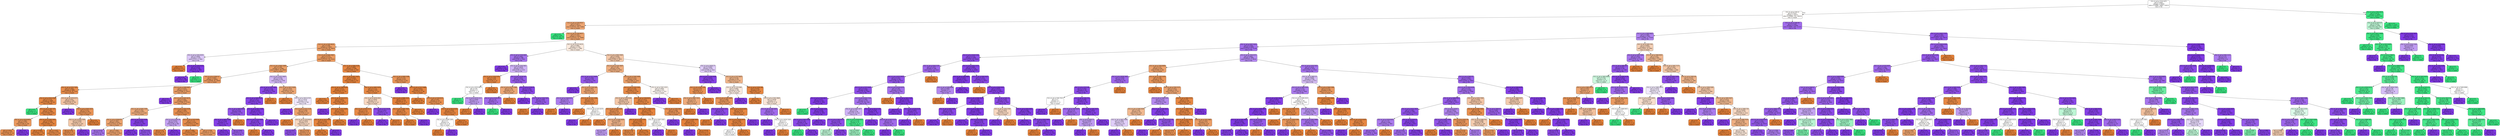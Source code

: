 digraph Tree {
node [shape=box, style="filled, rounded", color="black", fontname=helvetica] ;
edge [fontname=helvetica] ;
0 [label=<Ch3_rm_pk &le; 3310.1675<br/>gini = 0.6667<br/>samples = 45000<br/>value = [14980, 14963, 15057]<br/>class = Tile>, fillcolor="#8139e501"] ;
1 [label=<Ch3_rm_pk &le; 2341.8<br/>gini = 0.5225<br/>samples = 30313<br/>value = [14980, 710, 14623]<br/>class = Carpet>, fillcolor="#e5813906"] ;
0 -> 1 [labeldistance=2.5, labelangle=45, headlabel="True"] ;
2 [label=<Ch3_rm_pk &le; 2239.9521<br/>gini = 0.3673<br/>samples = 16033<br/>value = [12315, 432, 3286]<br/>class = Carpet>, fillcolor="#e58139b5"] ;
1 -> 2 ;
3 [label=<gini = 0.0<br/>samples = 401<br/>value = [0, 401, 0]<br/>class = Cobble>, fillcolor="#39e581ff"] ;
2 -> 3 ;
4 [label=<Ch3_rm_pk &le; 2328.0671<br/>gini = 0.3352<br/>samples = 15632<br/>value = [12315, 31, 3286]<br/>class = Carpet>, fillcolor="#e58139ba"] ;
2 -> 4 ;
5 [label=<Ch3_rm_pk &le; 2245.4619<br/>gini = 0.298<br/>samples = 13903<br/>value = [11378, 28, 2497]<br/>class = Carpet>, fillcolor="#e58139c7"] ;
4 -> 5 ;
6 [label=<Ch3_rm_pk &le; 2241.8101<br/>gini = 0.4909<br/>samples = 529<br/>value = [221, 2, 306]<br/>class = Tile>, fillcolor="#8139e546"] ;
5 -> 6 ;
7 [label=<gini = 0.0<br/>samples = 221<br/>value = [221, 0, 0]<br/>class = Carpet>, fillcolor="#e58139ff"] ;
6 -> 7 ;
8 [label=<Ch3_rm_pk &le; 2242.9216<br/>gini = 0.0129<br/>samples = 308<br/>value = [0, 2, 306]<br/>class = Tile>, fillcolor="#8139e5fd"] ;
6 -> 8 ;
9 [label=<gini = 0.0<br/>samples = 306<br/>value = [0, 0, 306]<br/>class = Tile>, fillcolor="#8139e5ff"] ;
8 -> 9 ;
10 [label=<gini = 0.0<br/>samples = 2<br/>value = [0, 2, 0]<br/>class = Cobble>, fillcolor="#39e581ff"] ;
8 -> 10 ;
11 [label=<Ch2_rm_pk &le; 4426.7803<br/>gini = 0.2772<br/>samples = 13374<br/>value = [11157, 26, 2191]<br/>class = Carpet>, fillcolor="#e58139cc"] ;
5 -> 11 ;
12 [label=<Ch2_rm_pk &le; 4405.1899<br/>gini = 0.309<br/>samples = 11086<br/>value = [8977, 26, 2083]<br/>class = Carpet>, fillcolor="#e58139c3"] ;
11 -> 12 ;
13 [label=<Ch3_rm_pk &le; 2290.52<br/>gini = 0.2859<br/>samples = 10628<br/>value = [8798, 26, 1804]<br/>class = Carpet>, fillcolor="#e58139ca"] ;
12 -> 13 ;
14 [label=<Ch2_rm_pk &le; 4335.7383<br/>gini = 0.1662<br/>samples = 1889<br/>value = [1718, 18, 153]<br/>class = Carpet>, fillcolor="#e58139e6"] ;
13 -> 14 ;
15 [label=<Ch2_rm_pk &le; 4163.2568<br/>gini = 0.1135<br/>samples = 1689<br/>value = [1588, 18, 83]<br/>class = Carpet>, fillcolor="#e58139ef"] ;
14 -> 15 ;
16 [label=<gini = 0.0<br/>samples = 9<br/>value = [0, 9, 0]<br/>class = Cobble>, fillcolor="#39e581ff"] ;
15 -> 16 ;
17 [label=<Ch3_rm_pk &le; 2267.707<br/>gini = 0.1041<br/>samples = 1680<br/>value = [1588, 9, 83]<br/>class = Carpet>, fillcolor="#e58139f0"] ;
15 -> 17 ;
18 [label=<Ch2_rm_pk &le; 4224.8916<br/>gini = 0.2883<br/>samples = 221<br/>value = [184, 8, 29]<br/>class = Carpet>, fillcolor="#e58139ce"] ;
17 -> 18 ;
19 [label=<gini = 0.2031<br/>samples = 207<br/>value = [184, 8, 15]<br/>class = Carpet>, fillcolor="#e58139e0"] ;
18 -> 19 ;
20 [label=<gini = 0.0<br/>samples = 14<br/>value = [0, 0, 14]<br/>class = Tile>, fillcolor="#8139e5ff"] ;
18 -> 20 ;
21 [label=<Ch3_rm_pk &le; 2285.2441<br/>gini = 0.0726<br/>samples = 1459<br/>value = [1404, 1, 54]<br/>class = Carpet>, fillcolor="#e58139f5"] ;
17 -> 21 ;
22 [label=<gini = 0.0389<br/>samples = 1010<br/>value = [990, 1, 19]<br/>class = Carpet>, fillcolor="#e58139fa"] ;
21 -> 22 ;
23 [label=<gini = 0.1437<br/>samples = 449<br/>value = [414, 0, 35]<br/>class = Carpet>, fillcolor="#e58139e9"] ;
21 -> 23 ;
24 [label=<Ch3_rm_pk &le; 2279.4373<br/>gini = 0.455<br/>samples = 200<br/>value = [130, 0, 70]<br/>class = Carpet>, fillcolor="#e5813976"] ;
14 -> 24 ;
25 [label=<gini = 0.0<br/>samples = 50<br/>value = [0, 0, 50]<br/>class = Tile>, fillcolor="#8139e5ff"] ;
24 -> 25 ;
26 [label=<Ch2_rm_pk &le; 4345.3223<br/>gini = 0.2311<br/>samples = 150<br/>value = [130, 0, 20]<br/>class = Carpet>, fillcolor="#e58139d8"] ;
24 -> 26 ;
27 [label=<Ch2_rm_pk &le; 4344.1709<br/>gini = 0.4628<br/>samples = 55<br/>value = [35, 0, 20]<br/>class = Carpet>, fillcolor="#e581396d"] ;
26 -> 27 ;
28 [label=<gini = 0.1841<br/>samples = 39<br/>value = [35, 0, 4]<br/>class = Carpet>, fillcolor="#e58139e2"] ;
27 -> 28 ;
29 [label=<gini = 0.0<br/>samples = 16<br/>value = [0, 0, 16]<br/>class = Tile>, fillcolor="#8139e5ff"] ;
27 -> 29 ;
30 [label=<gini = 0.0<br/>samples = 95<br/>value = [95, 0, 0]<br/>class = Carpet>, fillcolor="#e58139ff"] ;
26 -> 30 ;
31 [label=<Ch3_rm_pk &le; 2290.6487<br/>gini = 0.3079<br/>samples = 8739<br/>value = [7080, 8, 1651]<br/>class = Carpet>, fillcolor="#e58139c3"] ;
13 -> 31 ;
32 [label=<gini = 0.0<br/>samples = 75<br/>value = [0, 0, 75]<br/>class = Tile>, fillcolor="#8139e5ff"] ;
31 -> 32 ;
33 [label=<Ch2_rm_pk &le; 4297.6074<br/>gini = 0.2991<br/>samples = 8664<br/>value = [7080, 8, 1576]<br/>class = Carpet>, fillcolor="#e58139c6"] ;
31 -> 33 ;
34 [label=<Ch2_rm_pk &le; 4295.1709<br/>gini = 0.3762<br/>samples = 4427<br/>value = [3319, 8, 1100]<br/>class = Carpet>, fillcolor="#e58139aa"] ;
33 -> 34 ;
35 [label=<Ch2_rm_pk &le; 4196.873<br/>gini = 0.3407<br/>samples = 4230<br/>value = [3312, 8, 910]<br/>class = Carpet>, fillcolor="#e58139b8"] ;
34 -> 35 ;
36 [label=<gini = 0.4129<br/>samples = 78<br/>value = [12, 8, 58]<br/>class = Tile>, fillcolor="#8139e5b2"] ;
35 -> 36 ;
37 [label=<gini = 0.3262<br/>samples = 4152<br/>value = [3300, 0, 852]<br/>class = Carpet>, fillcolor="#e58139bd"] ;
35 -> 37 ;
38 [label=<Ch2_rm_pk &le; 4295.8398<br/>gini = 0.0685<br/>samples = 197<br/>value = [7, 0, 190]<br/>class = Tile>, fillcolor="#8139e5f6"] ;
34 -> 38 ;
39 [label=<gini = 0.0<br/>samples = 139<br/>value = [0, 0, 139]<br/>class = Tile>, fillcolor="#8139e5ff"] ;
38 -> 39 ;
40 [label=<gini = 0.2122<br/>samples = 58<br/>value = [7, 0, 51]<br/>class = Tile>, fillcolor="#8139e5dc"] ;
38 -> 40 ;
41 [label=<Ch3_rm_pk &le; 2293.4199<br/>gini = 0.1994<br/>samples = 4237<br/>value = [3761, 0, 476]<br/>class = Carpet>, fillcolor="#e58139df"] ;
33 -> 41 ;
42 [label=<Ch3_rm_pk &le; 2293.29<br/>gini = 0.4541<br/>samples = 132<br/>value = [46, 0, 86]<br/>class = Tile>, fillcolor="#8139e577"] ;
41 -> 42 ;
43 [label=<gini = 0.115<br/>samples = 49<br/>value = [46, 0, 3]<br/>class = Carpet>, fillcolor="#e58139ee"] ;
42 -> 43 ;
44 [label=<gini = 0.0<br/>samples = 83<br/>value = [0, 0, 83]<br/>class = Tile>, fillcolor="#8139e5ff"] ;
42 -> 44 ;
45 [label=<Ch3_rm_pk &le; 2315.6345<br/>gini = 0.172<br/>samples = 4105<br/>value = [3715, 0, 390]<br/>class = Carpet>, fillcolor="#e58139e4"] ;
41 -> 45 ;
46 [label=<gini = 0.1066<br/>samples = 2690<br/>value = [2538, 0, 152]<br/>class = Carpet>, fillcolor="#e58139f0"] ;
45 -> 46 ;
47 [label=<gini = 0.2798<br/>samples = 1415<br/>value = [1177, 0, 238]<br/>class = Carpet>, fillcolor="#e58139cb"] ;
45 -> 47 ;
48 [label=<Ch2_rm_pk &le; 4412.4697<br/>gini = 0.4762<br/>samples = 458<br/>value = [179, 0, 279]<br/>class = Tile>, fillcolor="#8139e55b"] ;
12 -> 48 ;
49 [label=<Ch3_rm_pk &le; 2324.5063<br/>gini = 0.1216<br/>samples = 246<br/>value = [16, 0, 230]<br/>class = Tile>, fillcolor="#8139e5ed"] ;
48 -> 49 ;
50 [label=<Ch2_rm_pk &le; 4409.9224<br/>gini = 0.1013<br/>samples = 243<br/>value = [13, 0, 230]<br/>class = Tile>, fillcolor="#8139e5f1"] ;
49 -> 50 ;
51 [label=<Ch2_rm_pk &le; 4406.8818<br/>gini = 0.2231<br/>samples = 86<br/>value = [11, 0, 75]<br/>class = Tile>, fillcolor="#8139e5da"] ;
50 -> 51 ;
52 [label=<Ch2_rm_pk &le; 4405.7266<br/>gini = 0.0506<br/>samples = 77<br/>value = [2, 0, 75]<br/>class = Tile>, fillcolor="#8139e5f8"] ;
51 -> 52 ;
53 [label=<gini = 0.0<br/>samples = 64<br/>value = [0, 0, 64]<br/>class = Tile>, fillcolor="#8139e5ff"] ;
52 -> 53 ;
54 [label=<gini = 0.2604<br/>samples = 13<br/>value = [2, 0, 11]<br/>class = Tile>, fillcolor="#8139e5d1"] ;
52 -> 54 ;
55 [label=<gini = 0.0<br/>samples = 9<br/>value = [9, 0, 0]<br/>class = Carpet>, fillcolor="#e58139ff"] ;
51 -> 55 ;
56 [label=<Ch2_rm_pk &le; 4411.3096<br/>gini = 0.0252<br/>samples = 157<br/>value = [2, 0, 155]<br/>class = Tile>, fillcolor="#8139e5fc"] ;
50 -> 56 ;
57 [label=<Ch3_rm_pk &le; 2314.4404<br/>gini = 0.095<br/>samples = 40<br/>value = [2, 0, 38]<br/>class = Tile>, fillcolor="#8139e5f2"] ;
56 -> 57 ;
58 [label=<gini = 0.0<br/>samples = 2<br/>value = [2, 0, 0]<br/>class = Carpet>, fillcolor="#e58139ff"] ;
57 -> 58 ;
59 [label=<gini = 0.0<br/>samples = 38<br/>value = [0, 0, 38]<br/>class = Tile>, fillcolor="#8139e5ff"] ;
57 -> 59 ;
60 [label=<gini = 0.0<br/>samples = 117<br/>value = [0, 0, 117]<br/>class = Tile>, fillcolor="#8139e5ff"] ;
56 -> 60 ;
61 [label=<gini = 0.0<br/>samples = 3<br/>value = [3, 0, 0]<br/>class = Carpet>, fillcolor="#e58139ff"] ;
49 -> 61 ;
62 [label=<Ch2_rm_pk &le; 4415.5928<br/>gini = 0.3554<br/>samples = 212<br/>value = [163, 0, 49]<br/>class = Carpet>, fillcolor="#e58139b2"] ;
48 -> 62 ;
63 [label=<gini = 0.0<br/>samples = 120<br/>value = [120, 0, 0]<br/>class = Carpet>, fillcolor="#e58139ff"] ;
62 -> 63 ;
64 [label=<Ch2_rm_pk &le; 4415.6729<br/>gini = 0.4979<br/>samples = 92<br/>value = [43, 0, 49]<br/>class = Tile>, fillcolor="#8139e51f"] ;
62 -> 64 ;
65 [label=<gini = 0.0<br/>samples = 38<br/>value = [0, 0, 38]<br/>class = Tile>, fillcolor="#8139e5ff"] ;
64 -> 65 ;
66 [label=<Ch3_rm_pk &le; 2315.1118<br/>gini = 0.3244<br/>samples = 54<br/>value = [43, 0, 11]<br/>class = Carpet>, fillcolor="#e58139be"] ;
64 -> 66 ;
67 [label=<gini = 0.0<br/>samples = 27<br/>value = [27, 0, 0]<br/>class = Carpet>, fillcolor="#e58139ff"] ;
66 -> 67 ;
68 [label=<Ch3_rm_pk &le; 2319.9033<br/>gini = 0.4829<br/>samples = 27<br/>value = [16, 0, 11]<br/>class = Carpet>, fillcolor="#e5813950"] ;
66 -> 68 ;
69 [label=<gini = 0.1975<br/>samples = 9<br/>value = [1, 0, 8]<br/>class = Tile>, fillcolor="#8139e5df"] ;
68 -> 69 ;
70 [label=<gini = 0.2778<br/>samples = 18<br/>value = [15, 0, 3]<br/>class = Carpet>, fillcolor="#e58139cc"] ;
68 -> 70 ;
71 [label=<Ch2_rm_pk &le; 4496.4326<br/>gini = 0.0899<br/>samples = 2288<br/>value = [2180, 0, 108]<br/>class = Carpet>, fillcolor="#e58139f2"] ;
11 -> 71 ;
72 [label=<Ch2_rm_pk &le; 4471.3613<br/>gini = 0.0294<br/>samples = 1673<br/>value = [1648, 0, 25]<br/>class = Carpet>, fillcolor="#e58139fb"] ;
71 -> 72 ;
73 [label=<Ch3_rm_pk &le; 2308.6228<br/>gini = 0.0175<br/>samples = 1470<br/>value = [1457, 0, 13]<br/>class = Carpet>, fillcolor="#e58139fd"] ;
72 -> 73 ;
74 [label=<gini = 0.0<br/>samples = 852<br/>value = [852, 0, 0]<br/>class = Carpet>, fillcolor="#e58139ff"] ;
73 -> 74 ;
75 [label=<Ch3_rm_pk &le; 2310.4727<br/>gini = 0.0412<br/>samples = 618<br/>value = [605, 0, 13]<br/>class = Carpet>, fillcolor="#e58139fa"] ;
73 -> 75 ;
76 [label=<gini = 0.0<br/>samples = 6<br/>value = [0, 0, 6]<br/>class = Tile>, fillcolor="#8139e5ff"] ;
75 -> 76 ;
77 [label=<Ch3_rm_pk &le; 2317.9409<br/>gini = 0.0226<br/>samples = 612<br/>value = [605, 0, 7]<br/>class = Carpet>, fillcolor="#e58139fc"] ;
75 -> 77 ;
78 [label=<Ch3_rm_pk &le; 2317.0305<br/>gini = 0.0538<br/>samples = 253<br/>value = [246, 0, 7]<br/>class = Carpet>, fillcolor="#e58139f8"] ;
77 -> 78 ;
79 [label=<gini = 0.0<br/>samples = 246<br/>value = [246, 0, 0]<br/>class = Carpet>, fillcolor="#e58139ff"] ;
78 -> 79 ;
80 [label=<gini = 0.0<br/>samples = 7<br/>value = [0, 0, 7]<br/>class = Tile>, fillcolor="#8139e5ff"] ;
78 -> 80 ;
81 [label=<gini = 0.0<br/>samples = 359<br/>value = [359, 0, 0]<br/>class = Carpet>, fillcolor="#e58139ff"] ;
77 -> 81 ;
82 [label=<Ch2_rm_pk &le; 4483.5059<br/>gini = 0.1112<br/>samples = 203<br/>value = [191, 0, 12]<br/>class = Carpet>, fillcolor="#e58139ef"] ;
72 -> 82 ;
83 [label=<Ch2_rm_pk &le; 4478.2002<br/>gini = 0.4829<br/>samples = 27<br/>value = [16, 0, 11]<br/>class = Carpet>, fillcolor="#e5813950"] ;
82 -> 83 ;
84 [label=<Ch2_rm_pk &le; 4472.5215<br/>gini = 0.1172<br/>samples = 16<br/>value = [15, 0, 1]<br/>class = Carpet>, fillcolor="#e58139ee"] ;
83 -> 84 ;
85 [label=<gini = 0.0<br/>samples = 1<br/>value = [0, 0, 1]<br/>class = Tile>, fillcolor="#8139e5ff"] ;
84 -> 85 ;
86 [label=<gini = 0.0<br/>samples = 15<br/>value = [15, 0, 0]<br/>class = Carpet>, fillcolor="#e58139ff"] ;
84 -> 86 ;
87 [label=<Ch3_rm_pk &le; 2317.8149<br/>gini = 0.1653<br/>samples = 11<br/>value = [1, 0, 10]<br/>class = Tile>, fillcolor="#8139e5e6"] ;
83 -> 87 ;
88 [label=<gini = 0.0<br/>samples = 10<br/>value = [0, 0, 10]<br/>class = Tile>, fillcolor="#8139e5ff"] ;
87 -> 88 ;
89 [label=<gini = 0.0<br/>samples = 1<br/>value = [1, 0, 0]<br/>class = Carpet>, fillcolor="#e58139ff"] ;
87 -> 89 ;
90 [label=<Ch2_rm_pk &le; 4486.3101<br/>gini = 0.0113<br/>samples = 176<br/>value = [175, 0, 1]<br/>class = Carpet>, fillcolor="#e58139fe"] ;
82 -> 90 ;
91 [label=<Ch2_rm_pk &le; 4485.7402<br/>gini = 0.095<br/>samples = 20<br/>value = [19, 0, 1]<br/>class = Carpet>, fillcolor="#e58139f2"] ;
90 -> 91 ;
92 [label=<gini = 0.0<br/>samples = 19<br/>value = [19, 0, 0]<br/>class = Carpet>, fillcolor="#e58139ff"] ;
91 -> 92 ;
93 [label=<gini = 0.0<br/>samples = 1<br/>value = [0, 0, 1]<br/>class = Tile>, fillcolor="#8139e5ff"] ;
91 -> 93 ;
94 [label=<gini = 0.0<br/>samples = 156<br/>value = [156, 0, 0]<br/>class = Carpet>, fillcolor="#e58139ff"] ;
90 -> 94 ;
95 [label=<Ch2_rm_pk &le; 4499.3398<br/>gini = 0.2335<br/>samples = 615<br/>value = [532, 0, 83]<br/>class = Carpet>, fillcolor="#e58139d7"] ;
71 -> 95 ;
96 [label=<gini = 0.0<br/>samples = 65<br/>value = [0, 0, 65]<br/>class = Tile>, fillcolor="#8139e5ff"] ;
95 -> 96 ;
97 [label=<Ch3_rm_pk &le; 2317.5989<br/>gini = 0.0633<br/>samples = 550<br/>value = [532, 0, 18]<br/>class = Carpet>, fillcolor="#e58139f6"] ;
95 -> 97 ;
98 [label=<gini = 0.0<br/>samples = 393<br/>value = [393, 0, 0]<br/>class = Carpet>, fillcolor="#e58139ff"] ;
97 -> 98 ;
99 [label=<Ch3_rm_pk &le; 2318.0151<br/>gini = 0.203<br/>samples = 157<br/>value = [139, 0, 18]<br/>class = Carpet>, fillcolor="#e58139de"] ;
97 -> 99 ;
100 [label=<gini = 0.0<br/>samples = 14<br/>value = [0, 0, 14]<br/>class = Tile>, fillcolor="#8139e5ff"] ;
99 -> 100 ;
101 [label=<Ch2_rm_pk &le; 4514.4102<br/>gini = 0.0544<br/>samples = 143<br/>value = [139, 0, 4]<br/>class = Carpet>, fillcolor="#e58139f8"] ;
99 -> 101 ;
102 [label=<Ch2_rm_pk &le; 4506.1299<br/>gini = 0.5<br/>samples = 8<br/>value = [4, 0, 4]<br/>class = Carpet>, fillcolor="#e5813900"] ;
101 -> 102 ;
103 [label=<gini = 0.0<br/>samples = 4<br/>value = [4, 0, 0]<br/>class = Carpet>, fillcolor="#e58139ff"] ;
102 -> 103 ;
104 [label=<gini = 0.0<br/>samples = 4<br/>value = [0, 0, 4]<br/>class = Tile>, fillcolor="#8139e5ff"] ;
102 -> 104 ;
105 [label=<gini = 0.0<br/>samples = 135<br/>value = [135, 0, 0]<br/>class = Carpet>, fillcolor="#e58139ff"] ;
101 -> 105 ;
106 [label=<Ch2_rm_pk &le; 4272.8232<br/>gini = 0.4981<br/>samples = 1729<br/>value = [937, 3, 789]<br/>class = Carpet>, fillcolor="#e5813928"] ;
4 -> 106 ;
107 [label=<Ch3_rm_pk &le; 2334.0483<br/>gini = 0.3483<br/>samples = 388<br/>value = [83, 3, 302]<br/>class = Tile>, fillcolor="#8139e5b7"] ;
106 -> 107 ;
108 [label=<gini = 0.0<br/>samples = 165<br/>value = [0, 0, 165]<br/>class = Tile>, fillcolor="#8139e5ff"] ;
107 -> 108 ;
109 [label=<Ch3_rm_pk &le; 2336.5901<br/>gini = 0.4839<br/>samples = 223<br/>value = [83, 3, 137]<br/>class = Tile>, fillcolor="#8139e562"] ;
107 -> 109 ;
110 [label=<Ch3_rm_pk &le; 2336.5559<br/>gini = 0.1209<br/>samples = 63<br/>value = [59, 2, 2]<br/>class = Carpet>, fillcolor="#e58139ee"] ;
109 -> 110 ;
111 [label=<Ch2_rm_pk &le; 4225.6812<br/>gini = 0.64<br/>samples = 5<br/>value = [1, 2, 2]<br/>class = Cobble>, fillcolor="#39e58100"] ;
110 -> 111 ;
112 [label=<gini = 0.0<br/>samples = 2<br/>value = [0, 2, 0]<br/>class = Cobble>, fillcolor="#39e581ff"] ;
111 -> 112 ;
113 [label=<Ch2_rm_pk &le; 4270.1211<br/>gini = 0.4444<br/>samples = 3<br/>value = [1, 0, 2]<br/>class = Tile>, fillcolor="#8139e57f"] ;
111 -> 113 ;
114 [label=<gini = 0.0<br/>samples = 1<br/>value = [1, 0, 0]<br/>class = Carpet>, fillcolor="#e58139ff"] ;
113 -> 114 ;
115 [label=<gini = 0.0<br/>samples = 2<br/>value = [0, 0, 2]<br/>class = Tile>, fillcolor="#8139e5ff"] ;
113 -> 115 ;
116 [label=<gini = 0.0<br/>samples = 58<br/>value = [58, 0, 0]<br/>class = Carpet>, fillcolor="#e58139ff"] ;
110 -> 116 ;
117 [label=<Ch2_rm_pk &le; 4236.207<br/>gini = 0.2655<br/>samples = 160<br/>value = [24, 1, 135]<br/>class = Tile>, fillcolor="#8139e5d0"] ;
109 -> 117 ;
118 [label=<Ch2_rm_pk &le; 4215.2368<br/>gini = 0.395<br/>samples = 20<br/>value = [15, 1, 4]<br/>class = Carpet>, fillcolor="#e58139af"] ;
117 -> 118 ;
119 [label=<Ch3_rm_pk &le; 2339.0457<br/>gini = 0.32<br/>samples = 5<br/>value = [0, 1, 4]<br/>class = Tile>, fillcolor="#8139e5bf"] ;
118 -> 119 ;
120 [label=<gini = 0.0<br/>samples = 1<br/>value = [0, 1, 0]<br/>class = Cobble>, fillcolor="#39e581ff"] ;
119 -> 120 ;
121 [label=<gini = 0.0<br/>samples = 4<br/>value = [0, 0, 4]<br/>class = Tile>, fillcolor="#8139e5ff"] ;
119 -> 121 ;
122 [label=<gini = 0.0<br/>samples = 15<br/>value = [15, 0, 0]<br/>class = Carpet>, fillcolor="#e58139ff"] ;
118 -> 122 ;
123 [label=<Ch3_rm_pk &le; 2338.47<br/>gini = 0.1203<br/>samples = 140<br/>value = [9, 0, 131]<br/>class = Tile>, fillcolor="#8139e5ed"] ;
117 -> 123 ;
124 [label=<gini = 0.0<br/>samples = 77<br/>value = [0, 0, 77]<br/>class = Tile>, fillcolor="#8139e5ff"] ;
123 -> 124 ;
125 [label=<Ch3_rm_pk &le; 2338.7925<br/>gini = 0.2449<br/>samples = 63<br/>value = [9, 0, 54]<br/>class = Tile>, fillcolor="#8139e5d4"] ;
123 -> 125 ;
126 [label=<gini = 0.0<br/>samples = 9<br/>value = [9, 0, 0]<br/>class = Carpet>, fillcolor="#e58139ff"] ;
125 -> 126 ;
127 [label=<gini = 0.0<br/>samples = 54<br/>value = [0, 0, 54]<br/>class = Tile>, fillcolor="#8139e5ff"] ;
125 -> 127 ;
128 [label=<Ch2_rm_pk &le; 4402.5942<br/>gini = 0.4626<br/>samples = 1341<br/>value = [854, 0, 487]<br/>class = Carpet>, fillcolor="#e581396e"] ;
106 -> 128 ;
129 [label=<Ch3_rm_pk &le; 2332.3647<br/>gini = 0.391<br/>samples = 919<br/>value = [674, 0, 245]<br/>class = Carpet>, fillcolor="#e58139a2"] ;
128 -> 129 ;
130 [label=<Ch2_rm_pk &le; 4317.6904<br/>gini = 0.2449<br/>samples = 98<br/>value = [14, 0, 84]<br/>class = Tile>, fillcolor="#8139e5d4"] ;
129 -> 130 ;
131 [label=<gini = 0.0<br/>samples = 80<br/>value = [0, 0, 80]<br/>class = Tile>, fillcolor="#8139e5ff"] ;
130 -> 131 ;
132 [label=<Ch3_rm_pk &le; 2329.168<br/>gini = 0.3457<br/>samples = 18<br/>value = [14, 0, 4]<br/>class = Carpet>, fillcolor="#e58139b6"] ;
130 -> 132 ;
133 [label=<Ch3_rm_pk &le; 2328.9551<br/>gini = 0.375<br/>samples = 4<br/>value = [1, 0, 3]<br/>class = Tile>, fillcolor="#8139e5aa"] ;
132 -> 133 ;
134 [label=<gini = 0.0<br/>samples = 1<br/>value = [1, 0, 0]<br/>class = Carpet>, fillcolor="#e58139ff"] ;
133 -> 134 ;
135 [label=<gini = 0.0<br/>samples = 3<br/>value = [0, 0, 3]<br/>class = Tile>, fillcolor="#8139e5ff"] ;
133 -> 135 ;
136 [label=<Ch3_rm_pk &le; 2331.1096<br/>gini = 0.1327<br/>samples = 14<br/>value = [13, 0, 1]<br/>class = Carpet>, fillcolor="#e58139eb"] ;
132 -> 136 ;
137 [label=<gini = 0.0<br/>samples = 12<br/>value = [12, 0, 0]<br/>class = Carpet>, fillcolor="#e58139ff"] ;
136 -> 137 ;
138 [label=<Ch3_rm_pk &le; 2331.6235<br/>gini = 0.5<br/>samples = 2<br/>value = [1, 0, 1]<br/>class = Carpet>, fillcolor="#e5813900"] ;
136 -> 138 ;
139 [label=<gini = 0.0<br/>samples = 1<br/>value = [0, 0, 1]<br/>class = Tile>, fillcolor="#8139e5ff"] ;
138 -> 139 ;
140 [label=<gini = 0.0<br/>samples = 1<br/>value = [1, 0, 0]<br/>class = Carpet>, fillcolor="#e58139ff"] ;
138 -> 140 ;
141 [label=<Ch3_rm_pk &le; 2340.5498<br/>gini = 0.3153<br/>samples = 821<br/>value = [660, 0, 161]<br/>class = Carpet>, fillcolor="#e58139c1"] ;
129 -> 141 ;
142 [label=<Ch3_rm_pk &le; 2335.5781<br/>gini = 0.1305<br/>samples = 570<br/>value = [530, 0, 40]<br/>class = Carpet>, fillcolor="#e58139ec"] ;
141 -> 142 ;
143 [label=<Ch3_rm_pk &le; 2334.9248<br/>gini = 0.4608<br/>samples = 25<br/>value = [16, 0, 9]<br/>class = Carpet>, fillcolor="#e5813970"] ;
142 -> 143 ;
144 [label=<Ch3_rm_pk &le; 2334.2466<br/>gini = 0.1975<br/>samples = 18<br/>value = [16, 0, 2]<br/>class = Carpet>, fillcolor="#e58139df"] ;
143 -> 144 ;
145 [label=<gini = 0.0<br/>samples = 11<br/>value = [11, 0, 0]<br/>class = Carpet>, fillcolor="#e58139ff"] ;
144 -> 145 ;
146 [label=<Ch2_rm_pk &le; 4340.5654<br/>gini = 0.4082<br/>samples = 7<br/>value = [5, 0, 2]<br/>class = Carpet>, fillcolor="#e5813999"] ;
144 -> 146 ;
147 [label=<gini = 0.4444<br/>samples = 3<br/>value = [1, 0, 2]<br/>class = Tile>, fillcolor="#8139e57f"] ;
146 -> 147 ;
148 [label=<gini = 0.0<br/>samples = 4<br/>value = [4, 0, 0]<br/>class = Carpet>, fillcolor="#e58139ff"] ;
146 -> 148 ;
149 [label=<gini = 0.0<br/>samples = 7<br/>value = [0, 0, 7]<br/>class = Tile>, fillcolor="#8139e5ff"] ;
143 -> 149 ;
150 [label=<Ch3_rm_pk &le; 2338.8818<br/>gini = 0.1073<br/>samples = 545<br/>value = [514, 0, 31]<br/>class = Carpet>, fillcolor="#e58139f0"] ;
142 -> 150 ;
151 [label=<Ch2_rm_pk &le; 4396.5273<br/>gini = 0.0391<br/>samples = 351<br/>value = [344, 0, 7]<br/>class = Carpet>, fillcolor="#e58139fa"] ;
150 -> 151 ;
152 [label=<Ch3_rm_pk &le; 2336.5742<br/>gini = 0.0284<br/>samples = 347<br/>value = [342, 0, 5]<br/>class = Carpet>, fillcolor="#e58139fb"] ;
151 -> 152 ;
153 [label=<gini = 0.1356<br/>samples = 41<br/>value = [38, 0, 3]<br/>class = Carpet>, fillcolor="#e58139eb"] ;
152 -> 153 ;
154 [label=<gini = 0.013<br/>samples = 306<br/>value = [304, 0, 2]<br/>class = Carpet>, fillcolor="#e58139fd"] ;
152 -> 154 ;
155 [label=<Ch2_rm_pk &le; 4397.3301<br/>gini = 0.5<br/>samples = 4<br/>value = [2, 0, 2]<br/>class = Carpet>, fillcolor="#e5813900"] ;
151 -> 155 ;
156 [label=<gini = 0.0<br/>samples = 2<br/>value = [0, 0, 2]<br/>class = Tile>, fillcolor="#8139e5ff"] ;
155 -> 156 ;
157 [label=<gini = 0.0<br/>samples = 2<br/>value = [2, 0, 0]<br/>class = Carpet>, fillcolor="#e58139ff"] ;
155 -> 157 ;
158 [label=<Ch3_rm_pk &le; 2339.1802<br/>gini = 0.2168<br/>samples = 194<br/>value = [170, 0, 24]<br/>class = Carpet>, fillcolor="#e58139db"] ;
150 -> 158 ;
159 [label=<gini = 0.0<br/>samples = 22<br/>value = [0, 0, 22]<br/>class = Tile>, fillcolor="#8139e5ff"] ;
158 -> 159 ;
160 [label=<Ch2_rm_pk &le; 4298.1802<br/>gini = 0.023<br/>samples = 172<br/>value = [170, 0, 2]<br/>class = Carpet>, fillcolor="#e58139fc"] ;
158 -> 160 ;
161 [label=<gini = 0.0<br/>samples = 1<br/>value = [0, 0, 1]<br/>class = Tile>, fillcolor="#8139e5ff"] ;
160 -> 161 ;
162 [label=<gini = 0.0116<br/>samples = 171<br/>value = [170, 0, 1]<br/>class = Carpet>, fillcolor="#e58139fd"] ;
160 -> 162 ;
163 [label=<Ch3_rm_pk &le; 2341.2251<br/>gini = 0.4994<br/>samples = 251<br/>value = [130, 0, 121]<br/>class = Carpet>, fillcolor="#e5813912"] ;
141 -> 163 ;
164 [label=<gini = 0.0<br/>samples = 121<br/>value = [0, 0, 121]<br/>class = Tile>, fillcolor="#8139e5ff"] ;
163 -> 164 ;
165 [label=<gini = 0.0<br/>samples = 130<br/>value = [130, 0, 0]<br/>class = Carpet>, fillcolor="#e58139ff"] ;
163 -> 165 ;
166 [label=<Ch2_rm_pk &le; 4426.77<br/>gini = 0.4892<br/>samples = 422<br/>value = [180, 0, 242]<br/>class = Tile>, fillcolor="#8139e541"] ;
128 -> 166 ;
167 [label=<Ch3_rm_pk &le; 2336.0508<br/>gini = 0.0854<br/>samples = 179<br/>value = [8, 0, 171]<br/>class = Tile>, fillcolor="#8139e5f3"] ;
166 -> 167 ;
168 [label=<Ch2_rm_pk &le; 4411.228<br/>gini = 0.1975<br/>samples = 9<br/>value = [8, 0, 1]<br/>class = Carpet>, fillcolor="#e58139df"] ;
167 -> 168 ;
169 [label=<Ch2_rm_pk &le; 4407.3525<br/>gini = 0.375<br/>samples = 4<br/>value = [3, 0, 1]<br/>class = Carpet>, fillcolor="#e58139aa"] ;
168 -> 169 ;
170 [label=<gini = 0.0<br/>samples = 3<br/>value = [3, 0, 0]<br/>class = Carpet>, fillcolor="#e58139ff"] ;
169 -> 170 ;
171 [label=<gini = 0.0<br/>samples = 1<br/>value = [0, 0, 1]<br/>class = Tile>, fillcolor="#8139e5ff"] ;
169 -> 171 ;
172 [label=<gini = 0.0<br/>samples = 5<br/>value = [5, 0, 0]<br/>class = Carpet>, fillcolor="#e58139ff"] ;
168 -> 172 ;
173 [label=<gini = 0.0<br/>samples = 170<br/>value = [0, 0, 170]<br/>class = Tile>, fillcolor="#8139e5ff"] ;
167 -> 173 ;
174 [label=<Ch3_rm_pk &le; 2337.0693<br/>gini = 0.4136<br/>samples = 243<br/>value = [172, 0, 71]<br/>class = Carpet>, fillcolor="#e5813996"] ;
166 -> 174 ;
175 [label=<Ch3_rm_pk &le; 2335.908<br/>gini = 0.4966<br/>samples = 146<br/>value = [79, 0, 67]<br/>class = Carpet>, fillcolor="#e5813927"] ;
174 -> 175 ;
176 [label=<Ch3_rm_pk &le; 2329.3899<br/>gini = 0.2682<br/>samples = 94<br/>value = [79, 0, 15]<br/>class = Carpet>, fillcolor="#e58139cf"] ;
175 -> 176 ;
177 [label=<Ch2_rm_pk &le; 4474.3101<br/>gini = 0.142<br/>samples = 13<br/>value = [1, 0, 12]<br/>class = Tile>, fillcolor="#8139e5ea"] ;
176 -> 177 ;
178 [label=<gini = 0.0<br/>samples = 1<br/>value = [1, 0, 0]<br/>class = Carpet>, fillcolor="#e58139ff"] ;
177 -> 178 ;
179 [label=<gini = 0.0<br/>samples = 12<br/>value = [0, 0, 12]<br/>class = Tile>, fillcolor="#8139e5ff"] ;
177 -> 179 ;
180 [label=<Ch2_rm_pk &le; 4529.6699<br/>gini = 0.0713<br/>samples = 81<br/>value = [78, 0, 3]<br/>class = Carpet>, fillcolor="#e58139f5"] ;
176 -> 180 ;
181 [label=<Ch2_rm_pk &le; 4439.2676<br/>gini = 0.0487<br/>samples = 80<br/>value = [78, 0, 2]<br/>class = Carpet>, fillcolor="#e58139f8"] ;
180 -> 181 ;
182 [label=<gini = 0.5<br/>samples = 4<br/>value = [2, 0, 2]<br/>class = Carpet>, fillcolor="#e5813900"] ;
181 -> 182 ;
183 [label=<gini = 0.0<br/>samples = 76<br/>value = [76, 0, 0]<br/>class = Carpet>, fillcolor="#e58139ff"] ;
181 -> 183 ;
184 [label=<gini = 0.0<br/>samples = 1<br/>value = [0, 0, 1]<br/>class = Tile>, fillcolor="#8139e5ff"] ;
180 -> 184 ;
185 [label=<gini = 0.0<br/>samples = 52<br/>value = [0, 0, 52]<br/>class = Tile>, fillcolor="#8139e5ff"] ;
175 -> 185 ;
186 [label=<Ch3_rm_pk &le; 2339.146<br/>gini = 0.0791<br/>samples = 97<br/>value = [93, 0, 4]<br/>class = Carpet>, fillcolor="#e58139f4"] ;
174 -> 186 ;
187 [label=<gini = 0.0<br/>samples = 88<br/>value = [88, 0, 0]<br/>class = Carpet>, fillcolor="#e58139ff"] ;
186 -> 187 ;
188 [label=<Ch3_rm_pk &le; 2341.4868<br/>gini = 0.4938<br/>samples = 9<br/>value = [5, 0, 4]<br/>class = Carpet>, fillcolor="#e5813933"] ;
186 -> 188 ;
189 [label=<Ch3_rm_pk &le; 2340.6091<br/>gini = 0.32<br/>samples = 5<br/>value = [1, 0, 4]<br/>class = Tile>, fillcolor="#8139e5bf"] ;
188 -> 189 ;
190 [label=<gini = 0.0<br/>samples = 3<br/>value = [0, 0, 3]<br/>class = Tile>, fillcolor="#8139e5ff"] ;
189 -> 190 ;
191 [label=<Ch2_rm_pk &le; 4434.3164<br/>gini = 0.5<br/>samples = 2<br/>value = [1, 0, 1]<br/>class = Carpet>, fillcolor="#e5813900"] ;
189 -> 191 ;
192 [label=<gini = 0.0<br/>samples = 1<br/>value = [0, 0, 1]<br/>class = Tile>, fillcolor="#8139e5ff"] ;
191 -> 192 ;
193 [label=<gini = 0.0<br/>samples = 1<br/>value = [1, 0, 0]<br/>class = Carpet>, fillcolor="#e58139ff"] ;
191 -> 193 ;
194 [label=<gini = 0.0<br/>samples = 4<br/>value = [4, 0, 0]<br/>class = Carpet>, fillcolor="#e58139ff"] ;
188 -> 194 ;
195 [label=<Ch3_rm_pk &le; 2506.49<br/>gini = 0.3345<br/>samples = 14280<br/>value = [2665, 278, 11337]<br/>class = Tile>, fillcolor="#8139e5be"] ;
1 -> 195 ;
196 [label=<Ch3_rm_pk &le; 2480.6602<br/>gini = 0.3985<br/>samples = 7565<br/>value = [1988, 57, 5520]<br/>class = Tile>, fillcolor="#8139e5a1"] ;
195 -> 196 ;
197 [label=<Ch2_rm_pk &le; 4297.3618<br/>gini = 0.3369<br/>samples = 6490<br/>value = [1333, 43, 5114]<br/>class = Tile>, fillcolor="#8139e5bb"] ;
196 -> 197 ;
198 [label=<Ch2_rm_pk &le; 4244.5166<br/>gini = 0.1733<br/>samples = 2495<br/>value = [192, 43, 2260]<br/>class = Tile>, fillcolor="#8139e5e5"] ;
197 -> 198 ;
199 [label=<Ch2_rm_pk &le; 4244.1235<br/>gini = 0.3375<br/>samples = 766<br/>value = [111, 43, 612]<br/>class = Tile>, fillcolor="#8139e5c3"] ;
198 -> 199 ;
200 [label=<Ch2_rm_pk &le; 4223.4932<br/>gini = 0.2357<br/>samples = 704<br/>value = [49, 43, 612]<br/>class = Tile>, fillcolor="#8139e5db"] ;
199 -> 200 ;
201 [label=<Ch3_rm_pk &le; 2373.5642<br/>gini = 0.1625<br/>samples = 482<br/>value = [0, 43, 439]<br/>class = Tile>, fillcolor="#8139e5e6"] ;
200 -> 201 ;
202 [label=<Ch3_rm_pk &le; 2342.8811<br/>gini = 0.0317<br/>samples = 310<br/>value = [0, 5, 305]<br/>class = Tile>, fillcolor="#8139e5fb"] ;
201 -> 202 ;
203 [label=<gini = 0.0<br/>samples = 1<br/>value = [0, 1, 0]<br/>class = Cobble>, fillcolor="#39e581ff"] ;
202 -> 203 ;
204 [label=<Ch2_rm_pk &le; 4184.2109<br/>gini = 0.0256<br/>samples = 309<br/>value = [0, 4, 305]<br/>class = Tile>, fillcolor="#8139e5fc"] ;
202 -> 204 ;
205 [label=<Ch3_rm_pk &le; 2365.2598<br/>gini = 0.142<br/>samples = 52<br/>value = [0, 4, 48]<br/>class = Tile>, fillcolor="#8139e5ea"] ;
204 -> 205 ;
206 [label=<gini = 0.0<br/>samples = 4<br/>value = [0, 4, 0]<br/>class = Cobble>, fillcolor="#39e581ff"] ;
205 -> 206 ;
207 [label=<gini = 0.0<br/>samples = 48<br/>value = [0, 0, 48]<br/>class = Tile>, fillcolor="#8139e5ff"] ;
205 -> 207 ;
208 [label=<gini = 0.0<br/>samples = 257<br/>value = [0, 0, 257]<br/>class = Tile>, fillcolor="#8139e5ff"] ;
204 -> 208 ;
209 [label=<Ch2_rm_pk &le; 4202.7744<br/>gini = 0.3442<br/>samples = 172<br/>value = [0, 38, 134]<br/>class = Tile>, fillcolor="#8139e5b7"] ;
201 -> 209 ;
210 [label=<Ch2_rm_pk &le; 4185.3477<br/>gini = 0.47<br/>samples = 98<br/>value = [0, 37, 61]<br/>class = Tile>, fillcolor="#8139e564"] ;
209 -> 210 ;
211 [label=<Ch3_rm_pk &le; 2393.0237<br/>gini = 0.1676<br/>samples = 65<br/>value = [0, 6, 59]<br/>class = Tile>, fillcolor="#8139e5e5"] ;
210 -> 211 ;
212 [label=<gini = 0.48<br/>samples = 5<br/>value = [0, 3, 2]<br/>class = Cobble>, fillcolor="#39e58155"] ;
211 -> 212 ;
213 [label=<gini = 0.095<br/>samples = 60<br/>value = [0, 3, 57]<br/>class = Tile>, fillcolor="#8139e5f2"] ;
211 -> 213 ;
214 [label=<Ch2_rm_pk &le; 4194.9121<br/>gini = 0.1139<br/>samples = 33<br/>value = [0, 31, 2]<br/>class = Cobble>, fillcolor="#39e581ef"] ;
210 -> 214 ;
215 [label=<gini = 0.4444<br/>samples = 6<br/>value = [0, 4, 2]<br/>class = Cobble>, fillcolor="#39e5817f"] ;
214 -> 215 ;
216 [label=<gini = 0.0<br/>samples = 27<br/>value = [0, 27, 0]<br/>class = Cobble>, fillcolor="#39e581ff"] ;
214 -> 216 ;
217 [label=<Ch2_rm_pk &le; 4214.7139<br/>gini = 0.0267<br/>samples = 74<br/>value = [0, 1, 73]<br/>class = Tile>, fillcolor="#8139e5fc"] ;
209 -> 217 ;
218 [label=<gini = 0.0<br/>samples = 69<br/>value = [0, 0, 69]<br/>class = Tile>, fillcolor="#8139e5ff"] ;
217 -> 218 ;
219 [label=<Ch3_rm_pk &le; 2413.1113<br/>gini = 0.32<br/>samples = 5<br/>value = [0, 1, 4]<br/>class = Tile>, fillcolor="#8139e5bf"] ;
217 -> 219 ;
220 [label=<gini = 0.0<br/>samples = 4<br/>value = [0, 0, 4]<br/>class = Tile>, fillcolor="#8139e5ff"] ;
219 -> 220 ;
221 [label=<gini = 0.0<br/>samples = 1<br/>value = [0, 1, 0]<br/>class = Cobble>, fillcolor="#39e581ff"] ;
219 -> 221 ;
222 [label=<Ch2_rm_pk &le; 4224.2275<br/>gini = 0.344<br/>samples = 222<br/>value = [49, 0, 173]<br/>class = Tile>, fillcolor="#8139e5b7"] ;
200 -> 222 ;
223 [label=<gini = 0.0<br/>samples = 48<br/>value = [48, 0, 0]<br/>class = Carpet>, fillcolor="#e58139ff"] ;
222 -> 223 ;
224 [label=<Ch3_rm_pk &le; 2422.7183<br/>gini = 0.0114<br/>samples = 174<br/>value = [1, 0, 173]<br/>class = Tile>, fillcolor="#8139e5fe"] ;
222 -> 224 ;
225 [label=<gini = 0.0<br/>samples = 151<br/>value = [0, 0, 151]<br/>class = Tile>, fillcolor="#8139e5ff"] ;
224 -> 225 ;
226 [label=<Ch2_rm_pk &le; 4239.6104<br/>gini = 0.0832<br/>samples = 23<br/>value = [1, 0, 22]<br/>class = Tile>, fillcolor="#8139e5f3"] ;
224 -> 226 ;
227 [label=<gini = 0.0<br/>samples = 22<br/>value = [0, 0, 22]<br/>class = Tile>, fillcolor="#8139e5ff"] ;
226 -> 227 ;
228 [label=<gini = 0.0<br/>samples = 1<br/>value = [1, 0, 0]<br/>class = Carpet>, fillcolor="#e58139ff"] ;
226 -> 228 ;
229 [label=<gini = 0.0<br/>samples = 62<br/>value = [62, 0, 0]<br/>class = Carpet>, fillcolor="#e58139ff"] ;
199 -> 229 ;
230 [label=<Ch2_rm_pk &le; 4263.7275<br/>gini = 0.0893<br/>samples = 1729<br/>value = [81, 0, 1648]<br/>class = Tile>, fillcolor="#8139e5f2"] ;
198 -> 230 ;
231 [label=<Ch3_rm_pk &le; 2348.8987<br/>gini = 0.0072<br/>samples = 553<br/>value = [2, 0, 551]<br/>class = Tile>, fillcolor="#8139e5fe"] ;
230 -> 231 ;
232 [label=<Ch2_rm_pk &le; 4248.8486<br/>gini = 0.4082<br/>samples = 7<br/>value = [2, 0, 5]<br/>class = Tile>, fillcolor="#8139e599"] ;
231 -> 232 ;
233 [label=<gini = 0.0<br/>samples = 2<br/>value = [2, 0, 0]<br/>class = Carpet>, fillcolor="#e58139ff"] ;
232 -> 233 ;
234 [label=<gini = 0.0<br/>samples = 5<br/>value = [0, 0, 5]<br/>class = Tile>, fillcolor="#8139e5ff"] ;
232 -> 234 ;
235 [label=<gini = 0.0<br/>samples = 546<br/>value = [0, 0, 546]<br/>class = Tile>, fillcolor="#8139e5ff"] ;
231 -> 235 ;
236 [label=<Ch2_rm_pk &le; 4264.2627<br/>gini = 0.1253<br/>samples = 1176<br/>value = [79, 0, 1097]<br/>class = Tile>, fillcolor="#8139e5ed"] ;
230 -> 236 ;
237 [label=<gini = 0.0<br/>samples = 26<br/>value = [26, 0, 0]<br/>class = Carpet>, fillcolor="#e58139ff"] ;
236 -> 237 ;
238 [label=<Ch2_rm_pk &le; 4280.4541<br/>gini = 0.0879<br/>samples = 1150<br/>value = [53, 0, 1097]<br/>class = Tile>, fillcolor="#8139e5f3"] ;
236 -> 238 ;
239 [label=<Ch2_rm_pk &le; 4266.3213<br/>gini = 0.0324<br/>samples = 607<br/>value = [10, 0, 597]<br/>class = Tile>, fillcolor="#8139e5fb"] ;
238 -> 239 ;
240 [label=<Ch2_rm_pk &le; 4265.9492<br/>gini = 0.1128<br/>samples = 150<br/>value = [9, 0, 141]<br/>class = Tile>, fillcolor="#8139e5ef"] ;
239 -> 240 ;
241 [label=<gini = 0.0<br/>samples = 141<br/>value = [0, 0, 141]<br/>class = Tile>, fillcolor="#8139e5ff"] ;
240 -> 241 ;
242 [label=<gini = 0.0<br/>samples = 9<br/>value = [9, 0, 0]<br/>class = Carpet>, fillcolor="#e58139ff"] ;
240 -> 242 ;
243 [label=<Ch3_rm_pk &le; 2461.4502<br/>gini = 0.0044<br/>samples = 457<br/>value = [1, 0, 456]<br/>class = Tile>, fillcolor="#8139e5fe"] ;
239 -> 243 ;
244 [label=<gini = 0.0<br/>samples = 433<br/>value = [0, 0, 433]<br/>class = Tile>, fillcolor="#8139e5ff"] ;
243 -> 244 ;
245 [label=<Ch3_rm_pk &le; 2465.3418<br/>gini = 0.0799<br/>samples = 24<br/>value = [1, 0, 23]<br/>class = Tile>, fillcolor="#8139e5f4"] ;
243 -> 245 ;
246 [label=<gini = 0.0<br/>samples = 1<br/>value = [1, 0, 0]<br/>class = Carpet>, fillcolor="#e58139ff"] ;
245 -> 246 ;
247 [label=<gini = 0.0<br/>samples = 23<br/>value = [0, 0, 23]<br/>class = Tile>, fillcolor="#8139e5ff"] ;
245 -> 247 ;
248 [label=<Ch2_rm_pk &le; 4281.21<br/>gini = 0.1458<br/>samples = 543<br/>value = [43, 0, 500]<br/>class = Tile>, fillcolor="#8139e5e9"] ;
238 -> 248 ;
249 [label=<Ch3_rm_pk &le; 2359.2769<br/>gini = 0.4829<br/>samples = 54<br/>value = [32, 0, 22]<br/>class = Carpet>, fillcolor="#e5813950"] ;
248 -> 249 ;
250 [label=<gini = 0.0<br/>samples = 22<br/>value = [0, 0, 22]<br/>class = Tile>, fillcolor="#8139e5ff"] ;
249 -> 250 ;
251 [label=<gini = 0.0<br/>samples = 32<br/>value = [32, 0, 0]<br/>class = Carpet>, fillcolor="#e58139ff"] ;
249 -> 251 ;
252 [label=<Ch2_rm_pk &le; 4291.8491<br/>gini = 0.044<br/>samples = 489<br/>value = [11, 0, 478]<br/>class = Tile>, fillcolor="#8139e5f9"] ;
248 -> 252 ;
253 [label=<gini = 0.0<br/>samples = 317<br/>value = [0, 0, 317]<br/>class = Tile>, fillcolor="#8139e5ff"] ;
252 -> 253 ;
254 [label=<Ch2_rm_pk &le; 4292.9492<br/>gini = 0.1197<br/>samples = 172<br/>value = [11, 0, 161]<br/>class = Tile>, fillcolor="#8139e5ee"] ;
252 -> 254 ;
255 [label=<gini = 0.0<br/>samples = 11<br/>value = [11, 0, 0]<br/>class = Carpet>, fillcolor="#e58139ff"] ;
254 -> 255 ;
256 [label=<gini = 0.0<br/>samples = 161<br/>value = [0, 0, 161]<br/>class = Tile>, fillcolor="#8139e5ff"] ;
254 -> 256 ;
257 [label=<Ch3_rm_pk &le; 2354.2571<br/>gini = 0.4081<br/>samples = 3995<br/>value = [1141, 0, 2854]<br/>class = Tile>, fillcolor="#8139e599"] ;
197 -> 257 ;
258 [label=<Ch3_rm_pk &le; 2344.8909<br/>gini = 0.333<br/>samples = 436<br/>value = [344, 0, 92]<br/>class = Carpet>, fillcolor="#e58139bb"] ;
257 -> 258 ;
259 [label=<Ch2_rm_pk &le; 4636.1802<br/>gini = 0.3029<br/>samples = 43<br/>value = [8, 0, 35]<br/>class = Tile>, fillcolor="#8139e5c5"] ;
258 -> 259 ;
260 [label=<Ch2_rm_pk &le; 4313.96<br/>gini = 0.1454<br/>samples = 38<br/>value = [3, 0, 35]<br/>class = Tile>, fillcolor="#8139e5e9"] ;
259 -> 260 ;
261 [label=<Ch3_rm_pk &le; 2342.7913<br/>gini = 0.5<br/>samples = 2<br/>value = [1, 0, 1]<br/>class = Carpet>, fillcolor="#e5813900"] ;
260 -> 261 ;
262 [label=<gini = 0.0<br/>samples = 1<br/>value = [0, 0, 1]<br/>class = Tile>, fillcolor="#8139e5ff"] ;
261 -> 262 ;
263 [label=<gini = 0.0<br/>samples = 1<br/>value = [1, 0, 0]<br/>class = Carpet>, fillcolor="#e58139ff"] ;
261 -> 263 ;
264 [label=<Ch3_rm_pk &le; 2343.751<br/>gini = 0.1049<br/>samples = 36<br/>value = [2, 0, 34]<br/>class = Tile>, fillcolor="#8139e5f0"] ;
260 -> 264 ;
265 [label=<Ch3_rm_pk &le; 2343.0879<br/>gini = 0.32<br/>samples = 5<br/>value = [1, 0, 4]<br/>class = Tile>, fillcolor="#8139e5bf"] ;
264 -> 265 ;
266 [label=<gini = 0.0<br/>samples = 4<br/>value = [0, 0, 4]<br/>class = Tile>, fillcolor="#8139e5ff"] ;
265 -> 266 ;
267 [label=<gini = 0.0<br/>samples = 1<br/>value = [1, 0, 0]<br/>class = Carpet>, fillcolor="#e58139ff"] ;
265 -> 267 ;
268 [label=<Ch2_rm_pk &le; 4387.0557<br/>gini = 0.0624<br/>samples = 31<br/>value = [1, 0, 30]<br/>class = Tile>, fillcolor="#8139e5f6"] ;
264 -> 268 ;
269 [label=<Ch2_rm_pk &le; 4340.71<br/>gini = 0.4444<br/>samples = 3<br/>value = [1, 0, 2]<br/>class = Tile>, fillcolor="#8139e57f"] ;
268 -> 269 ;
270 [label=<gini = 0.0<br/>samples = 2<br/>value = [0, 0, 2]<br/>class = Tile>, fillcolor="#8139e5ff"] ;
269 -> 270 ;
271 [label=<gini = 0.0<br/>samples = 1<br/>value = [1, 0, 0]<br/>class = Carpet>, fillcolor="#e58139ff"] ;
269 -> 271 ;
272 [label=<gini = 0.0<br/>samples = 28<br/>value = [0, 0, 28]<br/>class = Tile>, fillcolor="#8139e5ff"] ;
268 -> 272 ;
273 [label=<gini = 0.0<br/>samples = 5<br/>value = [5, 0, 0]<br/>class = Carpet>, fillcolor="#e58139ff"] ;
259 -> 273 ;
274 [label=<Ch3_rm_pk &le; 2345.1479<br/>gini = 0.248<br/>samples = 393<br/>value = [336, 0, 57]<br/>class = Carpet>, fillcolor="#e58139d4"] ;
258 -> 274 ;
275 [label=<gini = 0.0<br/>samples = 134<br/>value = [134, 0, 0]<br/>class = Carpet>, fillcolor="#e58139ff"] ;
274 -> 275 ;
276 [label=<Ch3_rm_pk &le; 2350.7271<br/>gini = 0.3433<br/>samples = 259<br/>value = [202, 0, 57]<br/>class = Carpet>, fillcolor="#e58139b7"] ;
274 -> 276 ;
277 [label=<Ch3_rm_pk &le; 2349.5745<br/>gini = 0.4137<br/>samples = 65<br/>value = [19, 0, 46]<br/>class = Tile>, fillcolor="#8139e596"] ;
276 -> 277 ;
278 [label=<Ch3_rm_pk &le; 2349.2549<br/>gini = 0.426<br/>samples = 26<br/>value = [18, 0, 8]<br/>class = Carpet>, fillcolor="#e581398e"] ;
277 -> 278 ;
279 [label=<Ch2_rm_pk &le; 4407.5596<br/>gini = 0.4898<br/>samples = 14<br/>value = [6, 0, 8]<br/>class = Tile>, fillcolor="#8139e540"] ;
278 -> 279 ;
280 [label=<gini = 0.0<br/>samples = 8<br/>value = [0, 0, 8]<br/>class = Tile>, fillcolor="#8139e5ff"] ;
279 -> 280 ;
281 [label=<gini = 0.0<br/>samples = 6<br/>value = [6, 0, 0]<br/>class = Carpet>, fillcolor="#e58139ff"] ;
279 -> 281 ;
282 [label=<gini = 0.0<br/>samples = 12<br/>value = [12, 0, 0]<br/>class = Carpet>, fillcolor="#e58139ff"] ;
278 -> 282 ;
283 [label=<Ch3_rm_pk &le; 2349.9641<br/>gini = 0.05<br/>samples = 39<br/>value = [1, 0, 38]<br/>class = Tile>, fillcolor="#8139e5f8"] ;
277 -> 283 ;
284 [label=<gini = 0.0<br/>samples = 31<br/>value = [0, 0, 31]<br/>class = Tile>, fillcolor="#8139e5ff"] ;
283 -> 284 ;
285 [label=<Ch2_rm_pk &le; 4373.96<br/>gini = 0.2188<br/>samples = 8<br/>value = [1, 0, 7]<br/>class = Tile>, fillcolor="#8139e5db"] ;
283 -> 285 ;
286 [label=<gini = 0.0<br/>samples = 7<br/>value = [0, 0, 7]<br/>class = Tile>, fillcolor="#8139e5ff"] ;
285 -> 286 ;
287 [label=<gini = 0.0<br/>samples = 1<br/>value = [1, 0, 0]<br/>class = Carpet>, fillcolor="#e58139ff"] ;
285 -> 287 ;
288 [label=<Ch2_rm_pk &le; 4481.5723<br/>gini = 0.107<br/>samples = 194<br/>value = [183, 0, 11]<br/>class = Carpet>, fillcolor="#e58139f0"] ;
276 -> 288 ;
289 [label=<Ch3_rm_pk &le; 2352.2397<br/>gini = 0.0894<br/>samples = 192<br/>value = [183, 0, 9]<br/>class = Carpet>, fillcolor="#e58139f2"] ;
288 -> 289 ;
290 [label=<Ch3_rm_pk &le; 2351.4177<br/>gini = 0.0368<br/>samples = 160<br/>value = [157, 0, 3]<br/>class = Carpet>, fillcolor="#e58139fa"] ;
289 -> 290 ;
291 [label=<gini = 0.1975<br/>samples = 27<br/>value = [24, 0, 3]<br/>class = Carpet>, fillcolor="#e58139df"] ;
290 -> 291 ;
292 [label=<gini = 0.0<br/>samples = 133<br/>value = [133, 0, 0]<br/>class = Carpet>, fillcolor="#e58139ff"] ;
290 -> 292 ;
293 [label=<Ch3_rm_pk &le; 2353.3862<br/>gini = 0.3047<br/>samples = 32<br/>value = [26, 0, 6]<br/>class = Carpet>, fillcolor="#e58139c4"] ;
289 -> 293 ;
294 [label=<gini = 0.0<br/>samples = 6<br/>value = [0, 0, 6]<br/>class = Tile>, fillcolor="#8139e5ff"] ;
293 -> 294 ;
295 [label=<gini = 0.0<br/>samples = 26<br/>value = [26, 0, 0]<br/>class = Carpet>, fillcolor="#e58139ff"] ;
293 -> 295 ;
296 [label=<gini = 0.0<br/>samples = 2<br/>value = [0, 0, 2]<br/>class = Tile>, fillcolor="#8139e5ff"] ;
288 -> 296 ;
297 [label=<Ch3_rm_pk &le; 2374.7563<br/>gini = 0.3476<br/>samples = 3559<br/>value = [797, 0, 2762]<br/>class = Tile>, fillcolor="#8139e5b5"] ;
257 -> 297 ;
298 [label=<Ch2_rm_pk &le; 4483.23<br/>gini = 0.4809<br/>samples = 798<br/>value = [321, 0, 477]<br/>class = Tile>, fillcolor="#8139e553"] ;
297 -> 298 ;
299 [label=<Ch3_rm_pk &le; 2360.5745<br/>gini = 0.3775<br/>samples = 594<br/>value = [150, 0, 444]<br/>class = Tile>, fillcolor="#8139e5a9"] ;
298 -> 299 ;
300 [label=<Ch2_rm_pk &le; 4427.8027<br/>gini = 0.0619<br/>samples = 313<br/>value = [10, 0, 303]<br/>class = Tile>, fillcolor="#8139e5f7"] ;
299 -> 300 ;
301 [label=<Ch2_rm_pk &le; 4408.6855<br/>gini = 0.013<br/>samples = 305<br/>value = [2, 0, 303]<br/>class = Tile>, fillcolor="#8139e5fd"] ;
300 -> 301 ;
302 [label=<Ch3_rm_pk &le; 2355.3621<br/>gini = 0.0067<br/>samples = 298<br/>value = [1, 0, 297]<br/>class = Tile>, fillcolor="#8139e5fe"] ;
301 -> 302 ;
303 [label=<gini = 0.0605<br/>samples = 32<br/>value = [1, 0, 31]<br/>class = Tile>, fillcolor="#8139e5f7"] ;
302 -> 303 ;
304 [label=<gini = 0.0<br/>samples = 266<br/>value = [0, 0, 266]<br/>class = Tile>, fillcolor="#8139e5ff"] ;
302 -> 304 ;
305 [label=<Ch2_rm_pk &le; 4419.752<br/>gini = 0.2449<br/>samples = 7<br/>value = [1, 0, 6]<br/>class = Tile>, fillcolor="#8139e5d4"] ;
301 -> 305 ;
306 [label=<gini = 0.0<br/>samples = 1<br/>value = [1, 0, 0]<br/>class = Carpet>, fillcolor="#e58139ff"] ;
305 -> 306 ;
307 [label=<gini = 0.0<br/>samples = 6<br/>value = [0, 0, 6]<br/>class = Tile>, fillcolor="#8139e5ff"] ;
305 -> 307 ;
308 [label=<gini = 0.0<br/>samples = 8<br/>value = [8, 0, 0]<br/>class = Carpet>, fillcolor="#e58139ff"] ;
300 -> 308 ;
309 [label=<Ch2_rm_pk &le; 4309.2432<br/>gini = 0.5<br/>samples = 281<br/>value = [140, 0, 141]<br/>class = Tile>, fillcolor="#8139e502"] ;
299 -> 309 ;
310 [label=<Ch3_rm_pk &le; 2365.1177<br/>gini = 0.1132<br/>samples = 83<br/>value = [78, 0, 5]<br/>class = Carpet>, fillcolor="#e58139ef"] ;
309 -> 310 ;
311 [label=<gini = 0.0<br/>samples = 50<br/>value = [50, 0, 0]<br/>class = Carpet>, fillcolor="#e58139ff"] ;
310 -> 311 ;
312 [label=<Ch2_rm_pk &le; 4306.6396<br/>gini = 0.2571<br/>samples = 33<br/>value = [28, 0, 5]<br/>class = Carpet>, fillcolor="#e58139d1"] ;
310 -> 312 ;
313 [label=<gini = 0.0<br/>samples = 5<br/>value = [0, 0, 5]<br/>class = Tile>, fillcolor="#8139e5ff"] ;
312 -> 313 ;
314 [label=<gini = 0.0<br/>samples = 28<br/>value = [28, 0, 0]<br/>class = Carpet>, fillcolor="#e58139ff"] ;
312 -> 314 ;
315 [label=<Ch3_rm_pk &le; 2373.9592<br/>gini = 0.4302<br/>samples = 198<br/>value = [62, 0, 136]<br/>class = Tile>, fillcolor="#8139e58b"] ;
309 -> 315 ;
316 [label=<Ch3_rm_pk &le; 2361.2966<br/>gini = 0.3414<br/>samples = 174<br/>value = [38, 0, 136]<br/>class = Tile>, fillcolor="#8139e5b8"] ;
315 -> 316 ;
317 [label=<gini = 0.0<br/>samples = 20<br/>value = [20, 0, 0]<br/>class = Carpet>, fillcolor="#e58139ff"] ;
316 -> 317 ;
318 [label=<gini = 0.2064<br/>samples = 154<br/>value = [18, 0, 136]<br/>class = Tile>, fillcolor="#8139e5dd"] ;
316 -> 318 ;
319 [label=<gini = 0.0<br/>samples = 24<br/>value = [24, 0, 0]<br/>class = Carpet>, fillcolor="#e58139ff"] ;
315 -> 319 ;
320 [label=<Ch3_rm_pk &le; 2366.1196<br/>gini = 0.2712<br/>samples = 204<br/>value = [171, 0, 33]<br/>class = Carpet>, fillcolor="#e58139ce"] ;
298 -> 320 ;
321 [label=<Ch3_rm_pk &le; 2357.4966<br/>gini = 0.0447<br/>samples = 175<br/>value = [171, 0, 4]<br/>class = Carpet>, fillcolor="#e58139f9"] ;
320 -> 321 ;
322 [label=<gini = 0.0<br/>samples = 2<br/>value = [0, 0, 2]<br/>class = Tile>, fillcolor="#8139e5ff"] ;
321 -> 322 ;
323 [label=<Ch2_rm_pk &le; 4495.8799<br/>gini = 0.0229<br/>samples = 173<br/>value = [171, 0, 2]<br/>class = Carpet>, fillcolor="#e58139fc"] ;
321 -> 323 ;
324 [label=<gini = 0.0<br/>samples = 133<br/>value = [133, 0, 0]<br/>class = Carpet>, fillcolor="#e58139ff"] ;
323 -> 324 ;
325 [label=<Ch2_rm_pk &le; 4514.4297<br/>gini = 0.095<br/>samples = 40<br/>value = [38, 0, 2]<br/>class = Carpet>, fillcolor="#e58139f2"] ;
323 -> 325 ;
326 [label=<gini = 0.0<br/>samples = 2<br/>value = [0, 0, 2]<br/>class = Tile>, fillcolor="#8139e5ff"] ;
325 -> 326 ;
327 [label=<gini = 0.0<br/>samples = 38<br/>value = [38, 0, 0]<br/>class = Carpet>, fillcolor="#e58139ff"] ;
325 -> 327 ;
328 [label=<gini = 0.0<br/>samples = 29<br/>value = [0, 0, 29]<br/>class = Tile>, fillcolor="#8139e5ff"] ;
320 -> 328 ;
329 [label=<Ch3_rm_pk &le; 2465.01<br/>gini = 0.2854<br/>samples = 2761<br/>value = [476, 0, 2285]<br/>class = Tile>, fillcolor="#8139e5ca"] ;
297 -> 329 ;
330 [label=<Ch3_rm_pk &le; 2456.6299<br/>gini = 0.3335<br/>samples = 2166<br/>value = [458, 0, 1708]<br/>class = Tile>, fillcolor="#8139e5bb"] ;
329 -> 330 ;
331 [label=<Ch2_rm_pk &le; 4488.9033<br/>gini = 0.2523<br/>samples = 1891<br/>value = [280, 0, 1611]<br/>class = Tile>, fillcolor="#8139e5d3"] ;
330 -> 331 ;
332 [label=<Ch2_rm_pk &le; 4331.3618<br/>gini = 0.1983<br/>samples = 1487<br/>value = [166, 0, 1321]<br/>class = Tile>, fillcolor="#8139e5df"] ;
331 -> 332 ;
333 [label=<Ch2_rm_pk &le; 4330.8301<br/>gini = 0.375<br/>samples = 480<br/>value = [120, 0, 360]<br/>class = Tile>, fillcolor="#8139e5aa"] ;
332 -> 333 ;
334 [label=<gini = 0.3221<br/>samples = 451<br/>value = [91, 0, 360]<br/>class = Tile>, fillcolor="#8139e5bf"] ;
333 -> 334 ;
335 [label=<gini = 0.0<br/>samples = 29<br/>value = [29, 0, 0]<br/>class = Carpet>, fillcolor="#e58139ff"] ;
333 -> 335 ;
336 [label=<Ch3_rm_pk &le; 2376.21<br/>gini = 0.0872<br/>samples = 1007<br/>value = [46, 0, 961]<br/>class = Tile>, fillcolor="#8139e5f3"] ;
332 -> 336 ;
337 [label=<gini = 0.324<br/>samples = 59<br/>value = [12, 0, 47]<br/>class = Tile>, fillcolor="#8139e5be"] ;
336 -> 337 ;
338 [label=<gini = 0.0692<br/>samples = 948<br/>value = [34, 0, 914]<br/>class = Tile>, fillcolor="#8139e5f6"] ;
336 -> 338 ;
339 [label=<Ch3_rm_pk &le; 2439.7<br/>gini = 0.4051<br/>samples = 404<br/>value = [114, 0, 290]<br/>class = Tile>, fillcolor="#8139e59b"] ;
331 -> 339 ;
340 [label=<Ch2_rm_pk &le; 4491.3306<br/>gini = 0.2205<br/>samples = 317<br/>value = [40, 0, 277]<br/>class = Tile>, fillcolor="#8139e5da"] ;
339 -> 340 ;
341 [label=<gini = 0.0<br/>samples = 34<br/>value = [34, 0, 0]<br/>class = Carpet>, fillcolor="#e58139ff"] ;
340 -> 341 ;
342 [label=<gini = 0.0415<br/>samples = 283<br/>value = [6, 0, 277]<br/>class = Tile>, fillcolor="#8139e5f9"] ;
340 -> 342 ;
343 [label=<Ch3_rm_pk &le; 2452.79<br/>gini = 0.2542<br/>samples = 87<br/>value = [74, 0, 13]<br/>class = Carpet>, fillcolor="#e58139d2"] ;
339 -> 343 ;
344 [label=<gini = 0.2119<br/>samples = 83<br/>value = [73, 0, 10]<br/>class = Carpet>, fillcolor="#e58139dc"] ;
343 -> 344 ;
345 [label=<gini = 0.375<br/>samples = 4<br/>value = [1, 0, 3]<br/>class = Tile>, fillcolor="#8139e5aa"] ;
343 -> 345 ;
346 [label=<Ch2_rm_pk &le; 4393.7383<br/>gini = 0.4566<br/>samples = 275<br/>value = [178, 0, 97]<br/>class = Carpet>, fillcolor="#e5813974"] ;
330 -> 346 ;
347 [label=<Ch2_rm_pk &le; 4391.4082<br/>gini = 0.18<br/>samples = 180<br/>value = [162, 0, 18]<br/>class = Carpet>, fillcolor="#e58139e3"] ;
346 -> 347 ;
348 [label=<Ch2_rm_pk &le; 4380.751<br/>gini = 0.4688<br/>samples = 48<br/>value = [30, 0, 18]<br/>class = Carpet>, fillcolor="#e5813966"] ;
347 -> 348 ;
349 [label=<gini = 0.2778<br/>samples = 36<br/>value = [30, 0, 6]<br/>class = Carpet>, fillcolor="#e58139cc"] ;
348 -> 349 ;
350 [label=<gini = 0.0<br/>samples = 12<br/>value = [0, 0, 12]<br/>class = Tile>, fillcolor="#8139e5ff"] ;
348 -> 350 ;
351 [label=<gini = 0.0<br/>samples = 132<br/>value = [132, 0, 0]<br/>class = Carpet>, fillcolor="#e58139ff"] ;
347 -> 351 ;
352 [label=<Ch3_rm_pk &le; 2464.47<br/>gini = 0.2801<br/>samples = 95<br/>value = [16, 0, 79]<br/>class = Tile>, fillcolor="#8139e5cb"] ;
346 -> 352 ;
353 [label=<Ch3_rm_pk &le; 2462.5254<br/>gini = 0.0247<br/>samples = 80<br/>value = [1, 0, 79]<br/>class = Tile>, fillcolor="#8139e5fc"] ;
352 -> 353 ;
354 [label=<gini = 0.0644<br/>samples = 30<br/>value = [1, 0, 29]<br/>class = Tile>, fillcolor="#8139e5f6"] ;
353 -> 354 ;
355 [label=<gini = 0.0<br/>samples = 50<br/>value = [0, 0, 50]<br/>class = Tile>, fillcolor="#8139e5ff"] ;
353 -> 355 ;
356 [label=<gini = 0.0<br/>samples = 15<br/>value = [15, 0, 0]<br/>class = Carpet>, fillcolor="#e58139ff"] ;
352 -> 356 ;
357 [label=<Ch2_rm_pk &le; 4308.9678<br/>gini = 0.0587<br/>samples = 595<br/>value = [18, 0, 577]<br/>class = Tile>, fillcolor="#8139e5f7"] ;
329 -> 357 ;
358 [label=<Ch3_rm_pk &le; 2468.5037<br/>gini = 0.4688<br/>samples = 16<br/>value = [10, 0, 6]<br/>class = Carpet>, fillcolor="#e5813966"] ;
357 -> 358 ;
359 [label=<gini = 0.0<br/>samples = 6<br/>value = [0, 0, 6]<br/>class = Tile>, fillcolor="#8139e5ff"] ;
358 -> 359 ;
360 [label=<gini = 0.0<br/>samples = 10<br/>value = [10, 0, 0]<br/>class = Carpet>, fillcolor="#e58139ff"] ;
358 -> 360 ;
361 [label=<Ch3_rm_pk &le; 2467.74<br/>gini = 0.0273<br/>samples = 579<br/>value = [8, 0, 571]<br/>class = Tile>, fillcolor="#8139e5fb"] ;
357 -> 361 ;
362 [label=<gini = 0.0<br/>samples = 250<br/>value = [0, 0, 250]<br/>class = Tile>, fillcolor="#8139e5ff"] ;
361 -> 362 ;
363 [label=<Ch3_rm_pk &le; 2468.3318<br/>gini = 0.0474<br/>samples = 329<br/>value = [8, 0, 321]<br/>class = Tile>, fillcolor="#8139e5f9"] ;
361 -> 363 ;
364 [label=<gini = 0.0<br/>samples = 2<br/>value = [2, 0, 0]<br/>class = Carpet>, fillcolor="#e58139ff"] ;
363 -> 364 ;
365 [label=<Ch3_rm_pk &le; 2476.4761<br/>gini = 0.036<br/>samples = 327<br/>value = [6, 0, 321]<br/>class = Tile>, fillcolor="#8139e5fa"] ;
363 -> 365 ;
366 [label=<gini = 0.1404<br/>samples = 79<br/>value = [6, 0, 73]<br/>class = Tile>, fillcolor="#8139e5ea"] ;
365 -> 366 ;
367 [label=<gini = 0.0<br/>samples = 248<br/>value = [0, 0, 248]<br/>class = Tile>, fillcolor="#8139e5ff"] ;
365 -> 367 ;
368 [label=<Ch2_rm_pk &le; 4295.334<br/>gini = 0.4859<br/>samples = 1075<br/>value = [655, 14, 406]<br/>class = Carpet>, fillcolor="#e581395f"] ;
196 -> 368 ;
369 [label=<Ch3_rm_pk &le; 2505.7896<br/>gini = 0.3932<br/>samples = 183<br/>value = [34, 11, 138]<br/>class = Tile>, fillcolor="#8139e5b2"] ;
368 -> 369 ;
370 [label=<Ch3_rm_pk &le; 2484.457<br/>gini = 0.2551<br/>samples = 161<br/>value = [12, 11, 138]<br/>class = Tile>, fillcolor="#8139e5d8"] ;
369 -> 370 ;
371 [label=<Ch3_rm_pk &le; 2483.0496<br/>gini = 0.5762<br/>samples = 19<br/>value = [7, 10, 2]<br/>class = Cobble>, fillcolor="#39e58140"] ;
370 -> 371 ;
372 [label=<Ch3_rm_pk &le; 2482.0415<br/>gini = 0.3457<br/>samples = 9<br/>value = [7, 0, 2]<br/>class = Carpet>, fillcolor="#e58139b6"] ;
371 -> 372 ;
373 [label=<Ch2_rm_pk &le; 4236.3535<br/>gini = 0.2188<br/>samples = 8<br/>value = [7, 0, 1]<br/>class = Carpet>, fillcolor="#e58139db"] ;
372 -> 373 ;
374 [label=<gini = 0.0<br/>samples = 5<br/>value = [5, 0, 0]<br/>class = Carpet>, fillcolor="#e58139ff"] ;
373 -> 374 ;
375 [label=<Ch2_rm_pk &le; 4265.0859<br/>gini = 0.4444<br/>samples = 3<br/>value = [2, 0, 1]<br/>class = Carpet>, fillcolor="#e581397f"] ;
373 -> 375 ;
376 [label=<gini = 0.0<br/>samples = 1<br/>value = [0, 0, 1]<br/>class = Tile>, fillcolor="#8139e5ff"] ;
375 -> 376 ;
377 [label=<gini = 0.0<br/>samples = 2<br/>value = [2, 0, 0]<br/>class = Carpet>, fillcolor="#e58139ff"] ;
375 -> 377 ;
378 [label=<gini = 0.0<br/>samples = 1<br/>value = [0, 0, 1]<br/>class = Tile>, fillcolor="#8139e5ff"] ;
372 -> 378 ;
379 [label=<gini = 0.0<br/>samples = 10<br/>value = [0, 10, 0]<br/>class = Cobble>, fillcolor="#39e581ff"] ;
371 -> 379 ;
380 [label=<Ch2_rm_pk &le; 4245.0176<br/>gini = 0.0814<br/>samples = 142<br/>value = [5, 1, 136]<br/>class = Tile>, fillcolor="#8139e5f4"] ;
370 -> 380 ;
381 [label=<Ch2_rm_pk &le; 4219.5078<br/>gini = 0.3311<br/>samples = 30<br/>value = [5, 1, 24]<br/>class = Tile>, fillcolor="#8139e5c2"] ;
380 -> 381 ;
382 [label=<gini = 0.0<br/>samples = 24<br/>value = [0, 0, 24]<br/>class = Tile>, fillcolor="#8139e5ff"] ;
381 -> 382 ;
383 [label=<Ch3_rm_pk &le; 2491.9126<br/>gini = 0.2778<br/>samples = 6<br/>value = [5, 1, 0]<br/>class = Carpet>, fillcolor="#e58139cc"] ;
381 -> 383 ;
384 [label=<gini = 0.0<br/>samples = 4<br/>value = [4, 0, 0]<br/>class = Carpet>, fillcolor="#e58139ff"] ;
383 -> 384 ;
385 [label=<Ch3_rm_pk &le; 2498.9451<br/>gini = 0.5<br/>samples = 2<br/>value = [1, 1, 0]<br/>class = Carpet>, fillcolor="#e5813900"] ;
383 -> 385 ;
386 [label=<gini = 0.0<br/>samples = 1<br/>value = [0, 1, 0]<br/>class = Cobble>, fillcolor="#39e581ff"] ;
385 -> 386 ;
387 [label=<gini = 0.0<br/>samples = 1<br/>value = [1, 0, 0]<br/>class = Carpet>, fillcolor="#e58139ff"] ;
385 -> 387 ;
388 [label=<gini = 0.0<br/>samples = 112<br/>value = [0, 0, 112]<br/>class = Tile>, fillcolor="#8139e5ff"] ;
380 -> 388 ;
389 [label=<gini = 0.0<br/>samples = 22<br/>value = [22, 0, 0]<br/>class = Carpet>, fillcolor="#e58139ff"] ;
369 -> 389 ;
390 [label=<Ch3_rm_pk &le; 2480.8501<br/>gini = 0.425<br/>samples = 892<br/>value = [621, 3, 268]<br/>class = Carpet>, fillcolor="#e5813990"] ;
368 -> 390 ;
391 [label=<gini = 0.0<br/>samples = 137<br/>value = [137, 0, 0]<br/>class = Carpet>, fillcolor="#e58139ff"] ;
390 -> 391 ;
392 [label=<Ch3_rm_pk &le; 2491.7173<br/>gini = 0.463<br/>samples = 755<br/>value = [484, 3, 268]<br/>class = Carpet>, fillcolor="#e5813971"] ;
390 -> 392 ;
393 [label=<Ch2_rm_pk &le; 4392.3193<br/>gini = 0.1913<br/>samples = 77<br/>value = [5, 3, 69]<br/>class = Tile>, fillcolor="#8139e5e3"] ;
392 -> 393 ;
394 [label=<Ch3_rm_pk &le; 2484.3879<br/>gini = 0.6429<br/>samples = 14<br/>value = [5, 3, 6]<br/>class = Tile>, fillcolor="#8139e51c"] ;
393 -> 394 ;
395 [label=<Ch2_rm_pk &le; 4373.0459<br/>gini = 0.4898<br/>samples = 7<br/>value = [4, 3, 0]<br/>class = Carpet>, fillcolor="#e5813940"] ;
394 -> 395 ;
396 [label=<gini = 0.0<br/>samples = 3<br/>value = [0, 3, 0]<br/>class = Cobble>, fillcolor="#39e581ff"] ;
395 -> 396 ;
397 [label=<gini = 0.0<br/>samples = 4<br/>value = [4, 0, 0]<br/>class = Carpet>, fillcolor="#e58139ff"] ;
395 -> 397 ;
398 [label=<Ch2_rm_pk &le; 4320.0488<br/>gini = 0.2449<br/>samples = 7<br/>value = [1, 0, 6]<br/>class = Tile>, fillcolor="#8139e5d4"] ;
394 -> 398 ;
399 [label=<gini = 0.0<br/>samples = 1<br/>value = [1, 0, 0]<br/>class = Carpet>, fillcolor="#e58139ff"] ;
398 -> 399 ;
400 [label=<gini = 0.0<br/>samples = 6<br/>value = [0, 0, 6]<br/>class = Tile>, fillcolor="#8139e5ff"] ;
398 -> 400 ;
401 [label=<gini = 0.0<br/>samples = 63<br/>value = [0, 0, 63]<br/>class = Tile>, fillcolor="#8139e5ff"] ;
393 -> 401 ;
402 [label=<Ch3_rm_pk &le; 2492.46<br/>gini = 0.4147<br/>samples = 678<br/>value = [479, 0, 199]<br/>class = Carpet>, fillcolor="#e5813995"] ;
392 -> 402 ;
403 [label=<gini = 0.0<br/>samples = 125<br/>value = [125, 0, 0]<br/>class = Carpet>, fillcolor="#e58139ff"] ;
402 -> 403 ;
404 [label=<Ch3_rm_pk &le; 2494.5381<br/>gini = 0.4607<br/>samples = 553<br/>value = [354, 0, 199]<br/>class = Carpet>, fillcolor="#e5813970"] ;
402 -> 404 ;
405 [label=<Ch2_rm_pk &le; 4378.9194<br/>gini = 0.0416<br/>samples = 47<br/>value = [1, 0, 46]<br/>class = Tile>, fillcolor="#8139e5f9"] ;
404 -> 405 ;
406 [label=<gini = 0.0<br/>samples = 43<br/>value = [0, 0, 43]<br/>class = Tile>, fillcolor="#8139e5ff"] ;
405 -> 406 ;
407 [label=<Ch2_rm_pk &le; 4438.1426<br/>gini = 0.375<br/>samples = 4<br/>value = [1, 0, 3]<br/>class = Tile>, fillcolor="#8139e5aa"] ;
405 -> 407 ;
408 [label=<gini = 0.0<br/>samples = 1<br/>value = [1, 0, 0]<br/>class = Carpet>, fillcolor="#e58139ff"] ;
407 -> 408 ;
409 [label=<gini = 0.0<br/>samples = 3<br/>value = [0, 0, 3]<br/>class = Tile>, fillcolor="#8139e5ff"] ;
407 -> 409 ;
410 [label=<Ch3_rm_pk &le; 2495.5027<br/>gini = 0.4219<br/>samples = 506<br/>value = [353, 0, 153]<br/>class = Carpet>, fillcolor="#e5813990"] ;
404 -> 410 ;
411 [label=<gini = 0.0<br/>samples = 133<br/>value = [133, 0, 0]<br/>class = Carpet>, fillcolor="#e58139ff"] ;
410 -> 411 ;
412 [label=<Ch3_rm_pk &le; 2498.729<br/>gini = 0.4839<br/>samples = 373<br/>value = [220, 0, 153]<br/>class = Carpet>, fillcolor="#e581394e"] ;
410 -> 412 ;
413 [label=<gini = 0.0<br/>samples = 70<br/>value = [0, 0, 70]<br/>class = Tile>, fillcolor="#8139e5ff"] ;
412 -> 413 ;
414 [label=<Ch3_rm_pk &le; 2498.7554<br/>gini = 0.3978<br/>samples = 303<br/>value = [220, 0, 83]<br/>class = Carpet>, fillcolor="#e581399f"] ;
412 -> 414 ;
415 [label=<gini = 0.0<br/>samples = 117<br/>value = [117, 0, 0]<br/>class = Carpet>, fillcolor="#e58139ff"] ;
414 -> 415 ;
416 [label=<gini = 0.4942<br/>samples = 186<br/>value = [103, 0, 83]<br/>class = Carpet>, fillcolor="#e5813932"] ;
414 -> 416 ;
417 [label=<Ch2_rm_pk &le; 4665.5703<br/>gini = 0.2383<br/>samples = 6715<br/>value = [677, 221, 5817]<br/>class = Tile>, fillcolor="#8139e5d9"] ;
195 -> 417 ;
418 [label=<Ch2_rm_pk &le; 4664.8799<br/>gini = 0.2866<br/>samples = 5355<br/>value = [677, 211, 4467]<br/>class = Tile>, fillcolor="#8139e5cf"] ;
417 -> 418 ;
419 [label=<Ch2_rm_pk &le; 4371.1436<br/>gini = 0.2597<br/>samples = 5238<br/>value = [560, 211, 4467]<br/>class = Tile>, fillcolor="#8139e5d5"] ;
418 -> 419 ;
420 [label=<Ch2_rm_pk &le; 4370.6001<br/>gini = 0.3328<br/>samples = 2308<br/>value = [430, 43, 1835]<br/>class = Tile>, fillcolor="#8139e5bf"] ;
419 -> 420 ;
421 [label=<Ch3_rm_pk &le; 2688.8364<br/>gini = 0.2794<br/>samples = 2194<br/>value = [316, 43, 1835]<br/>class = Tile>, fillcolor="#8139e5ce"] ;
420 -> 421 ;
422 [label=<Ch3_rm_pk &le; 2687.0<br/>gini = 0.3048<br/>samples = 1753<br/>value = [316, 10, 1427]<br/>class = Tile>, fillcolor="#8139e5c5"] ;
421 -> 422 ;
423 [label=<Ch3_rm_pk &le; 2668.24<br/>gini = 0.2283<br/>samples = 1641<br/>value = [204, 10, 1427]<br/>class = Tile>, fillcolor="#8139e5d9"] ;
422 -> 423 ;
424 [label=<Ch3_rm_pk &le; 2666.7275<br/>gini = 0.2833<br/>samples = 1267<br/>value = [204, 10, 1053]<br/>class = Tile>, fillcolor="#8139e5cc"] ;
423 -> 424 ;
425 [label=<Ch3_rm_pk &le; 2619.8201<br/>gini = 0.2506<br/>samples = 1232<br/>value = [169, 10, 1053]<br/>class = Tile>, fillcolor="#8139e5d4"] ;
424 -> 425 ;
426 [label=<gini = 0.1717<br/>samples = 830<br/>value = [71, 7, 752]<br/>class = Tile>, fillcolor="#8139e5e5"] ;
425 -> 426 ;
427 [label=<gini = 0.3799<br/>samples = 402<br/>value = [98, 3, 301]<br/>class = Tile>, fillcolor="#8139e5aa"] ;
425 -> 427 ;
428 [label=<gini = 0.0<br/>samples = 35<br/>value = [35, 0, 0]<br/>class = Carpet>, fillcolor="#e58139ff"] ;
424 -> 428 ;
429 [label=<gini = 0.0<br/>samples = 374<br/>value = [0, 0, 374]<br/>class = Tile>, fillcolor="#8139e5ff"] ;
423 -> 429 ;
430 [label=<gini = 0.0<br/>samples = 112<br/>value = [112, 0, 0]<br/>class = Carpet>, fillcolor="#e58139ff"] ;
422 -> 430 ;
431 [label=<Ch3_rm_pk &le; 2976.1968<br/>gini = 0.1385<br/>samples = 441<br/>value = [0, 33, 408]<br/>class = Tile>, fillcolor="#8139e5ea"] ;
421 -> 431 ;
432 [label=<Ch2_rm_pk &le; 4343.9951<br/>gini = 0.2732<br/>samples = 196<br/>value = [0, 32, 164]<br/>class = Tile>, fillcolor="#8139e5cd"] ;
431 -> 432 ;
433 [label=<Ch2_rm_pk &le; 4301.5723<br/>gini = 0.4555<br/>samples = 57<br/>value = [0, 20, 37]<br/>class = Tile>, fillcolor="#8139e575"] ;
432 -> 433 ;
434 [label=<gini = 0.0<br/>samples = 24<br/>value = [0, 0, 24]<br/>class = Tile>, fillcolor="#8139e5ff"] ;
433 -> 434 ;
435 [label=<Ch3_rm_pk &le; 2744.1255<br/>gini = 0.4775<br/>samples = 33<br/>value = [0, 20, 13]<br/>class = Cobble>, fillcolor="#39e58159"] ;
433 -> 435 ;
436 [label=<gini = 0.2188<br/>samples = 8<br/>value = [0, 1, 7]<br/>class = Tile>, fillcolor="#8139e5db"] ;
435 -> 436 ;
437 [label=<gini = 0.3648<br/>samples = 25<br/>value = [0, 19, 6]<br/>class = Cobble>, fillcolor="#39e581ae"] ;
435 -> 437 ;
438 [label=<Ch3_rm_pk &le; 2949.9629<br/>gini = 0.1578<br/>samples = 139<br/>value = [0, 12, 127]<br/>class = Tile>, fillcolor="#8139e5e7"] ;
432 -> 438 ;
439 [label=<Ch2_rm_pk &le; 4368.8799<br/>gini = 0.1362<br/>samples = 136<br/>value = [0, 10, 126]<br/>class = Tile>, fillcolor="#8139e5eb"] ;
438 -> 439 ;
440 [label=<gini = 0.18<br/>samples = 100<br/>value = [0, 10, 90]<br/>class = Tile>, fillcolor="#8139e5e3"] ;
439 -> 440 ;
441 [label=<gini = 0.0<br/>samples = 36<br/>value = [0, 0, 36]<br/>class = Tile>, fillcolor="#8139e5ff"] ;
439 -> 441 ;
442 [label=<Ch2_rm_pk &le; 4355.7866<br/>gini = 0.4444<br/>samples = 3<br/>value = [0, 2, 1]<br/>class = Cobble>, fillcolor="#39e5817f"] ;
438 -> 442 ;
443 [label=<gini = 0.0<br/>samples = 1<br/>value = [0, 0, 1]<br/>class = Tile>, fillcolor="#8139e5ff"] ;
442 -> 443 ;
444 [label=<gini = 0.0<br/>samples = 2<br/>value = [0, 2, 0]<br/>class = Cobble>, fillcolor="#39e581ff"] ;
442 -> 444 ;
445 [label=<Ch2_rm_pk &le; 4363.957<br/>gini = 0.0081<br/>samples = 245<br/>value = [0, 1, 244]<br/>class = Tile>, fillcolor="#8139e5fe"] ;
431 -> 445 ;
446 [label=<gini = 0.0<br/>samples = 235<br/>value = [0, 0, 235]<br/>class = Tile>, fillcolor="#8139e5ff"] ;
445 -> 446 ;
447 [label=<Ch3_rm_pk &le; 2980.6433<br/>gini = 0.18<br/>samples = 10<br/>value = [0, 1, 9]<br/>class = Tile>, fillcolor="#8139e5e3"] ;
445 -> 447 ;
448 [label=<gini = 0.0<br/>samples = 9<br/>value = [0, 0, 9]<br/>class = Tile>, fillcolor="#8139e5ff"] ;
447 -> 448 ;
449 [label=<gini = 0.0<br/>samples = 1<br/>value = [0, 1, 0]<br/>class = Cobble>, fillcolor="#39e581ff"] ;
447 -> 449 ;
450 [label=<gini = 0.0<br/>samples = 114<br/>value = [114, 0, 0]<br/>class = Carpet>, fillcolor="#e58139ff"] ;
420 -> 450 ;
451 [label=<Ch3_rm_pk &le; 2789.7732<br/>gini = 0.1878<br/>samples = 2930<br/>value = [130, 168, 2632]<br/>class = Tile>, fillcolor="#8139e5e3"] ;
419 -> 451 ;
452 [label=<Ch3_rm_pk &le; 2625.5601<br/>gini = 0.1274<br/>samples = 1977<br/>value = [116, 18, 1843]<br/>class = Tile>, fillcolor="#8139e5ed"] ;
451 -> 452 ;
453 [label=<Ch3_rm_pk &le; 2620.7432<br/>gini = 0.1889<br/>samples = 1043<br/>value = [109, 1, 933]<br/>class = Tile>, fillcolor="#8139e5e1"] ;
452 -> 453 ;
454 [label=<Ch3_rm_pk &le; 2570.1958<br/>gini = 0.1366<br/>samples = 1005<br/>value = [73, 1, 931]<br/>class = Tile>, fillcolor="#8139e5eb"] ;
453 -> 454 ;
455 [label=<Ch2_rm_pk &le; 4401.6611<br/>gini = 0.0178<br/>samples = 669<br/>value = [6, 0, 663]<br/>class = Tile>, fillcolor="#8139e5fd"] ;
454 -> 455 ;
456 [label=<Ch2_rm_pk &le; 4400.541<br/>gini = 0.1631<br/>samples = 67<br/>value = [6, 0, 61]<br/>class = Tile>, fillcolor="#8139e5e6"] ;
455 -> 456 ;
457 [label=<gini = 0.0317<br/>samples = 62<br/>value = [1, 0, 61]<br/>class = Tile>, fillcolor="#8139e5fb"] ;
456 -> 457 ;
458 [label=<gini = 0.0<br/>samples = 5<br/>value = [5, 0, 0]<br/>class = Carpet>, fillcolor="#e58139ff"] ;
456 -> 458 ;
459 [label=<gini = 0.0<br/>samples = 602<br/>value = [0, 0, 602]<br/>class = Tile>, fillcolor="#8139e5ff"] ;
455 -> 459 ;
460 [label=<Ch3_rm_pk &le; 2595.1829<br/>gini = 0.324<br/>samples = 336<br/>value = [67, 1, 268]<br/>class = Tile>, fillcolor="#8139e5bf"] ;
454 -> 460 ;
461 [label=<Ch2_rm_pk &le; 4506.8091<br/>gini = 0.5<br/>samples = 129<br/>value = [65, 0, 64]<br/>class = Carpet>, fillcolor="#e5813904"] ;
460 -> 461 ;
462 [label=<gini = 0.3287<br/>samples = 82<br/>value = [65, 0, 17]<br/>class = Carpet>, fillcolor="#e58139bc"] ;
461 -> 462 ;
463 [label=<gini = 0.0<br/>samples = 47<br/>value = [0, 0, 47]<br/>class = Tile>, fillcolor="#8139e5ff"] ;
461 -> 463 ;
464 [label=<Ch2_rm_pk &le; 4429.5791<br/>gini = 0.0287<br/>samples = 207<br/>value = [2, 1, 204]<br/>class = Tile>, fillcolor="#8139e5fb"] ;
460 -> 464 ;
465 [label=<gini = 0.0<br/>samples = 188<br/>value = [0, 0, 188]<br/>class = Tile>, fillcolor="#8139e5ff"] ;
464 -> 465 ;
466 [label=<gini = 0.277<br/>samples = 19<br/>value = [2, 1, 16]<br/>class = Tile>, fillcolor="#8139e5d2"] ;
464 -> 466 ;
467 [label=<Ch3_rm_pk &le; 2622.1699<br/>gini = 0.0997<br/>samples = 38<br/>value = [36, 0, 2]<br/>class = Carpet>, fillcolor="#e58139f1"] ;
453 -> 467 ;
468 [label=<gini = 0.0<br/>samples = 35<br/>value = [35, 0, 0]<br/>class = Carpet>, fillcolor="#e58139ff"] ;
467 -> 468 ;
469 [label=<Ch3_rm_pk &le; 2624.98<br/>gini = 0.4444<br/>samples = 3<br/>value = [1, 0, 2]<br/>class = Tile>, fillcolor="#8139e57f"] ;
467 -> 469 ;
470 [label=<gini = 0.0<br/>samples = 2<br/>value = [0, 0, 2]<br/>class = Tile>, fillcolor="#8139e5ff"] ;
469 -> 470 ;
471 [label=<gini = 0.0<br/>samples = 1<br/>value = [1, 0, 0]<br/>class = Carpet>, fillcolor="#e58139ff"] ;
469 -> 471 ;
472 [label=<Ch3_rm_pk &le; 2692.5801<br/>gini = 0.0503<br/>samples = 934<br/>value = [7, 17, 910]<br/>class = Tile>, fillcolor="#8139e5f8"] ;
452 -> 472 ;
473 [label=<Ch3_rm_pk &le; 2658.9771<br/>gini = 0.026<br/>samples = 685<br/>value = [1, 8, 676]<br/>class = Tile>, fillcolor="#8139e5fc"] ;
472 -> 473 ;
474 [label=<Ch3_rm_pk &le; 2656.3721<br/>gini = 0.0571<br/>samples = 273<br/>value = [1, 7, 265]<br/>class = Tile>, fillcolor="#8139e5f7"] ;
473 -> 474 ;
475 [label=<Ch3_rm_pk &le; 2641.2002<br/>gini = 0.0433<br/>samples = 271<br/>value = [0, 6, 265]<br/>class = Tile>, fillcolor="#8139e5f9"] ;
474 -> 475 ;
476 [label=<gini = 0.01<br/>samples = 199<br/>value = [0, 1, 198]<br/>class = Tile>, fillcolor="#8139e5fe"] ;
475 -> 476 ;
477 [label=<gini = 0.1292<br/>samples = 72<br/>value = [0, 5, 67]<br/>class = Tile>, fillcolor="#8139e5ec"] ;
475 -> 477 ;
478 [label=<Ch2_rm_pk &le; 4493.9116<br/>gini = 0.5<br/>samples = 2<br/>value = [1, 1, 0]<br/>class = Carpet>, fillcolor="#e5813900"] ;
474 -> 478 ;
479 [label=<gini = 0.0<br/>samples = 1<br/>value = [0, 1, 0]<br/>class = Cobble>, fillcolor="#39e581ff"] ;
478 -> 479 ;
480 [label=<gini = 0.0<br/>samples = 1<br/>value = [1, 0, 0]<br/>class = Carpet>, fillcolor="#e58139ff"] ;
478 -> 480 ;
481 [label=<Ch2_rm_pk &le; 4405.4736<br/>gini = 0.0048<br/>samples = 412<br/>value = [0, 1, 411]<br/>class = Tile>, fillcolor="#8139e5fe"] ;
473 -> 481 ;
482 [label=<Ch2_rm_pk &le; 4403.3179<br/>gini = 0.0128<br/>samples = 155<br/>value = [0, 1, 154]<br/>class = Tile>, fillcolor="#8139e5fd"] ;
481 -> 482 ;
483 [label=<gini = 0.0<br/>samples = 154<br/>value = [0, 0, 154]<br/>class = Tile>, fillcolor="#8139e5ff"] ;
482 -> 483 ;
484 [label=<gini = 0.0<br/>samples = 1<br/>value = [0, 1, 0]<br/>class = Cobble>, fillcolor="#39e581ff"] ;
482 -> 484 ;
485 [label=<gini = 0.0<br/>samples = 257<br/>value = [0, 0, 257]<br/>class = Tile>, fillcolor="#8139e5ff"] ;
481 -> 485 ;
486 [label=<Ch3_rm_pk &le; 2705.0601<br/>gini = 0.115<br/>samples = 249<br/>value = [6, 9, 234]<br/>class = Tile>, fillcolor="#8139e5ef"] ;
472 -> 486 ;
487 [label=<Ch3_rm_pk &le; 2697.4219<br/>gini = 0.625<br/>samples = 8<br/>value = [2, 4, 2]<br/>class = Cobble>, fillcolor="#39e58155"] ;
486 -> 487 ;
488 [label=<Ch2_rm_pk &le; 4464.6943<br/>gini = 0.5<br/>samples = 4<br/>value = [2, 0, 2]<br/>class = Carpet>, fillcolor="#e5813900"] ;
487 -> 488 ;
489 [label=<gini = 0.0<br/>samples = 2<br/>value = [0, 0, 2]<br/>class = Tile>, fillcolor="#8139e5ff"] ;
488 -> 489 ;
490 [label=<gini = 0.0<br/>samples = 2<br/>value = [2, 0, 0]<br/>class = Carpet>, fillcolor="#e58139ff"] ;
488 -> 490 ;
491 [label=<gini = 0.0<br/>samples = 4<br/>value = [0, 4, 0]<br/>class = Cobble>, fillcolor="#39e581ff"] ;
487 -> 491 ;
492 [label=<Ch2_rm_pk &le; 4606.9912<br/>gini = 0.0726<br/>samples = 241<br/>value = [4, 5, 232]<br/>class = Tile>, fillcolor="#8139e5f5"] ;
486 -> 492 ;
493 [label=<Ch2_rm_pk &le; 4400.3828<br/>gini = 0.0519<br/>samples = 226<br/>value = [1, 5, 220]<br/>class = Tile>, fillcolor="#8139e5f8"] ;
492 -> 493 ;
494 [label=<gini = 0.4082<br/>samples = 7<br/>value = [0, 2, 5]<br/>class = Tile>, fillcolor="#8139e599"] ;
493 -> 494 ;
495 [label=<gini = 0.036<br/>samples = 219<br/>value = [1, 3, 215]<br/>class = Tile>, fillcolor="#8139e5fa"] ;
493 -> 495 ;
496 [label=<Ch2_rm_pk &le; 4610.2163<br/>gini = 0.32<br/>samples = 15<br/>value = [3, 0, 12]<br/>class = Tile>, fillcolor="#8139e5bf"] ;
492 -> 496 ;
497 [label=<gini = 0.0<br/>samples = 3<br/>value = [3, 0, 0]<br/>class = Carpet>, fillcolor="#e58139ff"] ;
496 -> 497 ;
498 [label=<gini = 0.0<br/>samples = 12<br/>value = [0, 0, 12]<br/>class = Tile>, fillcolor="#8139e5ff"] ;
496 -> 498 ;
499 [label=<Ch3_rm_pk &le; 2818.8003<br/>gini = 0.2896<br/>samples = 953<br/>value = [14, 150, 789]<br/>class = Tile>, fillcolor="#8139e5cb"] ;
451 -> 499 ;
500 [label=<Ch3_rm_pk &le; 2817.2856<br/>gini = 0.3438<br/>samples = 72<br/>value = [3, 57, 12]<br/>class = Cobble>, fillcolor="#39e581bf"] ;
499 -> 500 ;
501 [label=<Ch2_rm_pk &le; 4517.4365<br/>gini = 0.3984<br/>samples = 16<br/>value = [3, 1, 12]<br/>class = Tile>, fillcolor="#8139e5b1"] ;
500 -> 501 ;
502 [label=<Ch3_rm_pk &le; 2803.29<br/>gini = 0.56<br/>samples = 5<br/>value = [3, 1, 1]<br/>class = Carpet>, fillcolor="#e581397f"] ;
501 -> 502 ;
503 [label=<Ch3_rm_pk &le; 2795.3306<br/>gini = 0.5<br/>samples = 2<br/>value = [0, 1, 1]<br/>class = Cobble>, fillcolor="#39e58100"] ;
502 -> 503 ;
504 [label=<gini = 0.0<br/>samples = 1<br/>value = [0, 1, 0]<br/>class = Cobble>, fillcolor="#39e581ff"] ;
503 -> 504 ;
505 [label=<gini = 0.0<br/>samples = 1<br/>value = [0, 0, 1]<br/>class = Tile>, fillcolor="#8139e5ff"] ;
503 -> 505 ;
506 [label=<gini = 0.0<br/>samples = 3<br/>value = [3, 0, 0]<br/>class = Carpet>, fillcolor="#e58139ff"] ;
502 -> 506 ;
507 [label=<gini = 0.0<br/>samples = 11<br/>value = [0, 0, 11]<br/>class = Tile>, fillcolor="#8139e5ff"] ;
501 -> 507 ;
508 [label=<gini = 0.0<br/>samples = 56<br/>value = [0, 56, 0]<br/>class = Cobble>, fillcolor="#39e581ff"] ;
500 -> 508 ;
509 [label=<Ch3_rm_pk &le; 3015.1074<br/>gini = 0.2109<br/>samples = 881<br/>value = [11, 93, 777]<br/>class = Tile>, fillcolor="#8139e5dd"] ;
499 -> 509 ;
510 [label=<Ch3_rm_pk &le; 2933.937<br/>gini = 0.1106<br/>samples = 482<br/>value = [6, 22, 454]<br/>class = Tile>, fillcolor="#8139e5ef"] ;
509 -> 510 ;
511 [label=<Ch3_rm_pk &le; 2865.4336<br/>gini = 0.4054<br/>samples = 67<br/>value = [5, 12, 50]<br/>class = Tile>, fillcolor="#8139e5b0"] ;
510 -> 511 ;
512 [label=<Ch3_rm_pk &le; 2847.0303<br/>gini = 0.2188<br/>samples = 40<br/>value = [5, 0, 35]<br/>class = Tile>, fillcolor="#8139e5db"] ;
511 -> 512 ;
513 [label=<gini = 0.4152<br/>samples = 17<br/>value = [5, 0, 12]<br/>class = Tile>, fillcolor="#8139e595"] ;
512 -> 513 ;
514 [label=<gini = 0.0<br/>samples = 23<br/>value = [0, 0, 23]<br/>class = Tile>, fillcolor="#8139e5ff"] ;
512 -> 514 ;
515 [label=<Ch2_rm_pk &le; 4629.4526<br/>gini = 0.4938<br/>samples = 27<br/>value = [0, 12, 15]<br/>class = Tile>, fillcolor="#8139e533"] ;
511 -> 515 ;
516 [label=<gini = 0.48<br/>samples = 20<br/>value = [0, 12, 8]<br/>class = Cobble>, fillcolor="#39e58155"] ;
515 -> 516 ;
517 [label=<gini = 0.0<br/>samples = 7<br/>value = [0, 0, 7]<br/>class = Tile>, fillcolor="#8139e5ff"] ;
515 -> 517 ;
518 [label=<Ch2_rm_pk &le; 4500.4697<br/>gini = 0.0517<br/>samples = 415<br/>value = [1, 10, 404]<br/>class = Tile>, fillcolor="#8139e5f8"] ;
510 -> 518 ;
519 [label=<Ch2_rm_pk &le; 4412.4775<br/>gini = 0.0163<br/>samples = 365<br/>value = [0, 3, 362]<br/>class = Tile>, fillcolor="#8139e5fd"] ;
518 -> 519 ;
520 [label=<gini = 0.0359<br/>samples = 164<br/>value = [0, 3, 161]<br/>class = Tile>, fillcolor="#8139e5fa"] ;
519 -> 520 ;
521 [label=<gini = 0.0<br/>samples = 201<br/>value = [0, 0, 201]<br/>class = Tile>, fillcolor="#8139e5ff"] ;
519 -> 521 ;
522 [label=<Ch2_rm_pk &le; 4563.4961<br/>gini = 0.2744<br/>samples = 50<br/>value = [1, 7, 42]<br/>class = Tile>, fillcolor="#8139e5d0"] ;
518 -> 522 ;
523 [label=<gini = 0.449<br/>samples = 7<br/>value = [1, 5, 1]<br/>class = Cobble>, fillcolor="#39e581aa"] ;
522 -> 523 ;
524 [label=<gini = 0.0887<br/>samples = 43<br/>value = [0, 2, 41]<br/>class = Tile>, fillcolor="#8139e5f3"] ;
522 -> 524 ;
525 [label=<Ch3_rm_pk &le; 3065.5386<br/>gini = 0.3128<br/>samples = 399<br/>value = [5, 71, 323]<br/>class = Tile>, fillcolor="#8139e5c4"] ;
509 -> 525 ;
526 [label=<Ch3_rm_pk &le; 3023.2256<br/>gini = 0.5522<br/>samples = 79<br/>value = [5, 41, 33]<br/>class = Cobble>, fillcolor="#39e5812c"] ;
525 -> 526 ;
527 [label=<Ch3_rm_pk &le; 3021.8901<br/>gini = 0.3387<br/>samples = 40<br/>value = [5, 3, 32]<br/>class = Tile>, fillcolor="#8139e5c5"] ;
526 -> 527 ;
528 [label=<gini = 0.4688<br/>samples = 8<br/>value = [5, 3, 0]<br/>class = Carpet>, fillcolor="#e5813966"] ;
527 -> 528 ;
529 [label=<gini = 0.0<br/>samples = 32<br/>value = [0, 0, 32]<br/>class = Tile>, fillcolor="#8139e5ff"] ;
527 -> 529 ;
530 [label=<Ch2_rm_pk &le; 4587.4248<br/>gini = 0.05<br/>samples = 39<br/>value = [0, 38, 1]<br/>class = Cobble>, fillcolor="#39e581f8"] ;
526 -> 530 ;
531 [label=<gini = 0.0<br/>samples = 38<br/>value = [0, 38, 0]<br/>class = Cobble>, fillcolor="#39e581ff"] ;
530 -> 531 ;
532 [label=<gini = 0.0<br/>samples = 1<br/>value = [0, 0, 1]<br/>class = Tile>, fillcolor="#8139e5ff"] ;
530 -> 532 ;
533 [label=<Ch2_rm_pk &le; 4610.6621<br/>gini = 0.1699<br/>samples = 320<br/>value = [0, 30, 290]<br/>class = Tile>, fillcolor="#8139e5e5"] ;
525 -> 533 ;
534 [label=<Ch3_rm_pk &le; 3265.8359<br/>gini = 0.1263<br/>samples = 310<br/>value = [0, 21, 289]<br/>class = Tile>, fillcolor="#8139e5ec"] ;
533 -> 534 ;
535 [label=<gini = 0.1211<br/>samples = 309<br/>value = [0, 20, 289]<br/>class = Tile>, fillcolor="#8139e5ed"] ;
534 -> 535 ;
536 [label=<gini = 0.0<br/>samples = 1<br/>value = [0, 1, 0]<br/>class = Cobble>, fillcolor="#39e581ff"] ;
534 -> 536 ;
537 [label=<Ch3_rm_pk &le; 3088.585<br/>gini = 0.18<br/>samples = 10<br/>value = [0, 9, 1]<br/>class = Cobble>, fillcolor="#39e581e3"] ;
533 -> 537 ;
538 [label=<gini = 0.0<br/>samples = 1<br/>value = [0, 0, 1]<br/>class = Tile>, fillcolor="#8139e5ff"] ;
537 -> 538 ;
539 [label=<gini = 0.0<br/>samples = 9<br/>value = [0, 9, 0]<br/>class = Cobble>, fillcolor="#39e581ff"] ;
537 -> 539 ;
540 [label=<gini = 0.0<br/>samples = 117<br/>value = [117, 0, 0]<br/>class = Carpet>, fillcolor="#e58139ff"] ;
418 -> 540 ;
541 [label=<Ch3_rm_pk &le; 3264.4492<br/>gini = 0.0146<br/>samples = 1360<br/>value = [0, 10, 1350]<br/>class = Tile>, fillcolor="#8139e5fd"] ;
417 -> 541 ;
542 [label=<Ch2_rm_pk &le; 4682.5732<br/>gini = 0.0118<br/>samples = 1352<br/>value = [0, 8, 1344]<br/>class = Tile>, fillcolor="#8139e5fd"] ;
541 -> 542 ;
543 [label=<Ch3_rm_pk &le; 3101.1958<br/>gini = 0.142<br/>samples = 39<br/>value = [0, 3, 36]<br/>class = Tile>, fillcolor="#8139e5ea"] ;
542 -> 543 ;
544 [label=<gini = 0.0<br/>samples = 36<br/>value = [0, 0, 36]<br/>class = Tile>, fillcolor="#8139e5ff"] ;
543 -> 544 ;
545 [label=<gini = 0.0<br/>samples = 3<br/>value = [0, 3, 0]<br/>class = Cobble>, fillcolor="#39e581ff"] ;
543 -> 545 ;
546 [label=<Ch2_rm_pk &le; 4700.021<br/>gini = 0.0076<br/>samples = 1313<br/>value = [0, 5, 1308]<br/>class = Tile>, fillcolor="#8139e5fe"] ;
542 -> 546 ;
547 [label=<Ch3_rm_pk &le; 3139.3755<br/>gini = 0.0425<br/>samples = 230<br/>value = [0, 5, 225]<br/>class = Tile>, fillcolor="#8139e5f9"] ;
546 -> 547 ;
548 [label=<gini = 0.0<br/>samples = 225<br/>value = [0, 0, 225]<br/>class = Tile>, fillcolor="#8139e5ff"] ;
547 -> 548 ;
549 [label=<gini = 0.0<br/>samples = 5<br/>value = [0, 5, 0]<br/>class = Cobble>, fillcolor="#39e581ff"] ;
547 -> 549 ;
550 [label=<gini = 0.0<br/>samples = 1083<br/>value = [0, 0, 1083]<br/>class = Tile>, fillcolor="#8139e5ff"] ;
546 -> 550 ;
551 [label=<Ch2_rm_pk &le; 4781.1113<br/>gini = 0.375<br/>samples = 8<br/>value = [0, 2, 6]<br/>class = Tile>, fillcolor="#8139e5aa"] ;
541 -> 551 ;
552 [label=<gini = 0.0<br/>samples = 2<br/>value = [0, 2, 0]<br/>class = Cobble>, fillcolor="#39e581ff"] ;
551 -> 552 ;
553 [label=<gini = 0.0<br/>samples = 6<br/>value = [0, 0, 6]<br/>class = Tile>, fillcolor="#8139e5ff"] ;
551 -> 553 ;
554 [label=<Ch3_rm_pk &le; 3781.9414<br/>gini = 0.0574<br/>samples = 14687<br/>value = [0, 14253, 434]<br/>class = Cobble>, fillcolor="#39e581f7"] ;
0 -> 554 [labeldistance=2.5, labelangle=-45, headlabel="False"] ;
555 [label=<Ch2_rm_pk &le; 5475.02<br/>gini = 0.4793<br/>samples = 1090<br/>value = [0, 656, 434]<br/>class = Cobble>, fillcolor="#39e58156"] ;
554 -> 555 ;
556 [label=<Ch2_rm_pk &le; 4917.4468<br/>gini = 0.0549<br/>samples = 672<br/>value = [0, 653, 19]<br/>class = Cobble>, fillcolor="#39e581f8"] ;
555 -> 556 ;
557 [label=<gini = 0.0<br/>samples = 315<br/>value = [0, 315, 0]<br/>class = Cobble>, fillcolor="#39e581ff"] ;
556 -> 557 ;
558 [label=<Ch2_rm_pk &le; 4919.0859<br/>gini = 0.1008<br/>samples = 357<br/>value = [0, 338, 19]<br/>class = Cobble>, fillcolor="#39e581f1"] ;
556 -> 558 ;
559 [label=<gini = 0.0<br/>samples = 3<br/>value = [0, 0, 3]<br/>class = Tile>, fillcolor="#8139e5ff"] ;
558 -> 559 ;
560 [label=<Ch3_rm_pk &le; 3360.3<br/>gini = 0.0863<br/>samples = 354<br/>value = [0, 338, 16]<br/>class = Cobble>, fillcolor="#39e581f3"] ;
558 -> 560 ;
561 [label=<gini = 0.0<br/>samples = 1<br/>value = [0, 0, 1]<br/>class = Tile>, fillcolor="#8139e5ff"] ;
560 -> 561 ;
562 [label=<Ch2_rm_pk &le; 4969.5566<br/>gini = 0.0814<br/>samples = 353<br/>value = [0, 338, 15]<br/>class = Cobble>, fillcolor="#39e581f4"] ;
560 -> 562 ;
563 [label=<Ch2_rm_pk &le; 4957.04<br/>gini = 0.2449<br/>samples = 49<br/>value = [0, 42, 7]<br/>class = Cobble>, fillcolor="#39e581d4"] ;
562 -> 563 ;
564 [label=<Ch2_rm_pk &le; 4934.9121<br/>gini = 0.1653<br/>samples = 44<br/>value = [0, 40, 4]<br/>class = Cobble>, fillcolor="#39e581e6"] ;
563 -> 564 ;
565 [label=<gini = 0.0<br/>samples = 26<br/>value = [0, 26, 0]<br/>class = Cobble>, fillcolor="#39e581ff"] ;
564 -> 565 ;
566 [label=<Ch2_rm_pk &le; 4945.3506<br/>gini = 0.3457<br/>samples = 18<br/>value = [0, 14, 4]<br/>class = Cobble>, fillcolor="#39e581b6"] ;
564 -> 566 ;
567 [label=<gini = 0.0<br/>samples = 4<br/>value = [0, 0, 4]<br/>class = Tile>, fillcolor="#8139e5ff"] ;
566 -> 567 ;
568 [label=<gini = 0.0<br/>samples = 14<br/>value = [0, 14, 0]<br/>class = Cobble>, fillcolor="#39e581ff"] ;
566 -> 568 ;
569 [label=<Ch2_rm_pk &le; 4959.7783<br/>gini = 0.48<br/>samples = 5<br/>value = [0, 2, 3]<br/>class = Tile>, fillcolor="#8139e555"] ;
563 -> 569 ;
570 [label=<gini = 0.0<br/>samples = 2<br/>value = [0, 0, 2]<br/>class = Tile>, fillcolor="#8139e5ff"] ;
569 -> 570 ;
571 [label=<Ch2_rm_pk &le; 4967.0884<br/>gini = 0.4444<br/>samples = 3<br/>value = [0, 2, 1]<br/>class = Cobble>, fillcolor="#39e5817f"] ;
569 -> 571 ;
572 [label=<gini = 0.0<br/>samples = 2<br/>value = [0, 2, 0]<br/>class = Cobble>, fillcolor="#39e581ff"] ;
571 -> 572 ;
573 [label=<gini = 0.0<br/>samples = 1<br/>value = [0, 0, 1]<br/>class = Tile>, fillcolor="#8139e5ff"] ;
571 -> 573 ;
574 [label=<Ch2_rm_pk &le; 5422.4014<br/>gini = 0.0512<br/>samples = 304<br/>value = [0, 296, 8]<br/>class = Cobble>, fillcolor="#39e581f8"] ;
562 -> 574 ;
575 [label=<Ch2_rm_pk &le; 5272.21<br/>gini = 0.0453<br/>samples = 302<br/>value = [0, 295, 7]<br/>class = Cobble>, fillcolor="#39e581f9"] ;
574 -> 575 ;
576 [label=<Ch3_rm_pk &le; 3521.23<br/>gini = 0.0301<br/>samples = 262<br/>value = [0, 258, 4]<br/>class = Cobble>, fillcolor="#39e581fb"] ;
575 -> 576 ;
577 [label=<Ch3_rm_pk &le; 3516.0464<br/>gini = 0.095<br/>samples = 40<br/>value = [0, 38, 2]<br/>class = Cobble>, fillcolor="#39e581f2"] ;
576 -> 577 ;
578 [label=<Ch2_rm_pk &le; 5158.4102<br/>gini = 0.05<br/>samples = 39<br/>value = [0, 38, 1]<br/>class = Cobble>, fillcolor="#39e581f8"] ;
577 -> 578 ;
579 [label=<gini = 0.0<br/>samples = 22<br/>value = [0, 22, 0]<br/>class = Cobble>, fillcolor="#39e581ff"] ;
578 -> 579 ;
580 [label=<gini = 0.1107<br/>samples = 17<br/>value = [0, 16, 1]<br/>class = Cobble>, fillcolor="#39e581ef"] ;
578 -> 580 ;
581 [label=<gini = 0.0<br/>samples = 1<br/>value = [0, 0, 1]<br/>class = Tile>, fillcolor="#8139e5ff"] ;
577 -> 581 ;
582 [label=<Ch2_rm_pk &le; 4989.4102<br/>gini = 0.0179<br/>samples = 222<br/>value = [0, 220, 2]<br/>class = Cobble>, fillcolor="#39e581fd"] ;
576 -> 582 ;
583 [label=<Ch2_rm_pk &le; 4981.6709<br/>gini = 0.142<br/>samples = 13<br/>value = [0, 12, 1]<br/>class = Cobble>, fillcolor="#39e581ea"] ;
582 -> 583 ;
584 [label=<gini = 0.0<br/>samples = 12<br/>value = [0, 12, 0]<br/>class = Cobble>, fillcolor="#39e581ff"] ;
583 -> 584 ;
585 [label=<gini = 0.0<br/>samples = 1<br/>value = [0, 0, 1]<br/>class = Tile>, fillcolor="#8139e5ff"] ;
583 -> 585 ;
586 [label=<Ch2_rm_pk &le; 5073.4541<br/>gini = 0.0095<br/>samples = 209<br/>value = [0, 208, 1]<br/>class = Cobble>, fillcolor="#39e581fe"] ;
582 -> 586 ;
587 [label=<gini = 0.0351<br/>samples = 56<br/>value = [0, 55, 1]<br/>class = Cobble>, fillcolor="#39e581fa"] ;
586 -> 587 ;
588 [label=<gini = 0.0<br/>samples = 153<br/>value = [0, 153, 0]<br/>class = Cobble>, fillcolor="#39e581ff"] ;
586 -> 588 ;
589 [label=<Ch3_rm_pk &le; 3613.53<br/>gini = 0.1388<br/>samples = 40<br/>value = [0, 37, 3]<br/>class = Cobble>, fillcolor="#39e581ea"] ;
575 -> 589 ;
590 [label=<gini = 0.0<br/>samples = 2<br/>value = [0, 0, 2]<br/>class = Tile>, fillcolor="#8139e5ff"] ;
589 -> 590 ;
591 [label=<Ch3_rm_pk &le; 3668.6699<br/>gini = 0.0512<br/>samples = 38<br/>value = [0, 37, 1]<br/>class = Cobble>, fillcolor="#39e581f8"] ;
589 -> 591 ;
592 [label=<Ch2_rm_pk &le; 5349.6201<br/>gini = 0.2449<br/>samples = 7<br/>value = [0, 6, 1]<br/>class = Cobble>, fillcolor="#39e581d4"] ;
591 -> 592 ;
593 [label=<gini = 0.0<br/>samples = 6<br/>value = [0, 6, 0]<br/>class = Cobble>, fillcolor="#39e581ff"] ;
592 -> 593 ;
594 [label=<gini = 0.0<br/>samples = 1<br/>value = [0, 0, 1]<br/>class = Tile>, fillcolor="#8139e5ff"] ;
592 -> 594 ;
595 [label=<gini = 0.0<br/>samples = 31<br/>value = [0, 31, 0]<br/>class = Cobble>, fillcolor="#39e581ff"] ;
591 -> 595 ;
596 [label=<Ch2_rm_pk &le; 5449.0996<br/>gini = 0.5<br/>samples = 2<br/>value = [0, 1, 1]<br/>class = Cobble>, fillcolor="#39e58100"] ;
574 -> 596 ;
597 [label=<gini = 0.0<br/>samples = 1<br/>value = [0, 0, 1]<br/>class = Tile>, fillcolor="#8139e5ff"] ;
596 -> 597 ;
598 [label=<gini = 0.0<br/>samples = 1<br/>value = [0, 1, 0]<br/>class = Cobble>, fillcolor="#39e581ff"] ;
596 -> 598 ;
599 [label=<Ch2_rm_pk &le; 5556.2822<br/>gini = 0.0143<br/>samples = 418<br/>value = [0, 3, 415]<br/>class = Tile>, fillcolor="#8139e5fd"] ;
555 -> 599 ;
600 [label=<Ch2_rm_pk &le; 5554.7329<br/>gini = 0.4444<br/>samples = 3<br/>value = [0, 1, 2]<br/>class = Tile>, fillcolor="#8139e57f"] ;
599 -> 600 ;
601 [label=<gini = 0.0<br/>samples = 2<br/>value = [0, 0, 2]<br/>class = Tile>, fillcolor="#8139e5ff"] ;
600 -> 601 ;
602 [label=<gini = 0.0<br/>samples = 1<br/>value = [0, 1, 0]<br/>class = Cobble>, fillcolor="#39e581ff"] ;
600 -> 602 ;
603 [label=<Ch2_rm_pk &le; 5730.0098<br/>gini = 0.0096<br/>samples = 415<br/>value = [0, 2, 413]<br/>class = Tile>, fillcolor="#8139e5fe"] ;
599 -> 603 ;
604 [label=<Ch2_rm_pk &le; 5714.48<br/>gini = 0.0276<br/>samples = 143<br/>value = [0, 2, 141]<br/>class = Tile>, fillcolor="#8139e5fb"] ;
603 -> 604 ;
605 [label=<Ch3_rm_pk &le; 3742.9399<br/>gini = 0.014<br/>samples = 142<br/>value = [0, 1, 141]<br/>class = Tile>, fillcolor="#8139e5fd"] ;
604 -> 605 ;
606 [label=<gini = 0.0<br/>samples = 141<br/>value = [0, 0, 141]<br/>class = Tile>, fillcolor="#8139e5ff"] ;
605 -> 606 ;
607 [label=<gini = 0.0<br/>samples = 1<br/>value = [0, 1, 0]<br/>class = Cobble>, fillcolor="#39e581ff"] ;
605 -> 607 ;
608 [label=<gini = 0.0<br/>samples = 1<br/>value = [0, 1, 0]<br/>class = Cobble>, fillcolor="#39e581ff"] ;
604 -> 608 ;
609 [label=<gini = 0.0<br/>samples = 272<br/>value = [0, 0, 272]<br/>class = Tile>, fillcolor="#8139e5ff"] ;
603 -> 609 ;
610 [label=<gini = 0.0<br/>samples = 13597<br/>value = [0, 13597, 0]<br/>class = Cobble>, fillcolor="#39e581ff"] ;
554 -> 610 ;
}